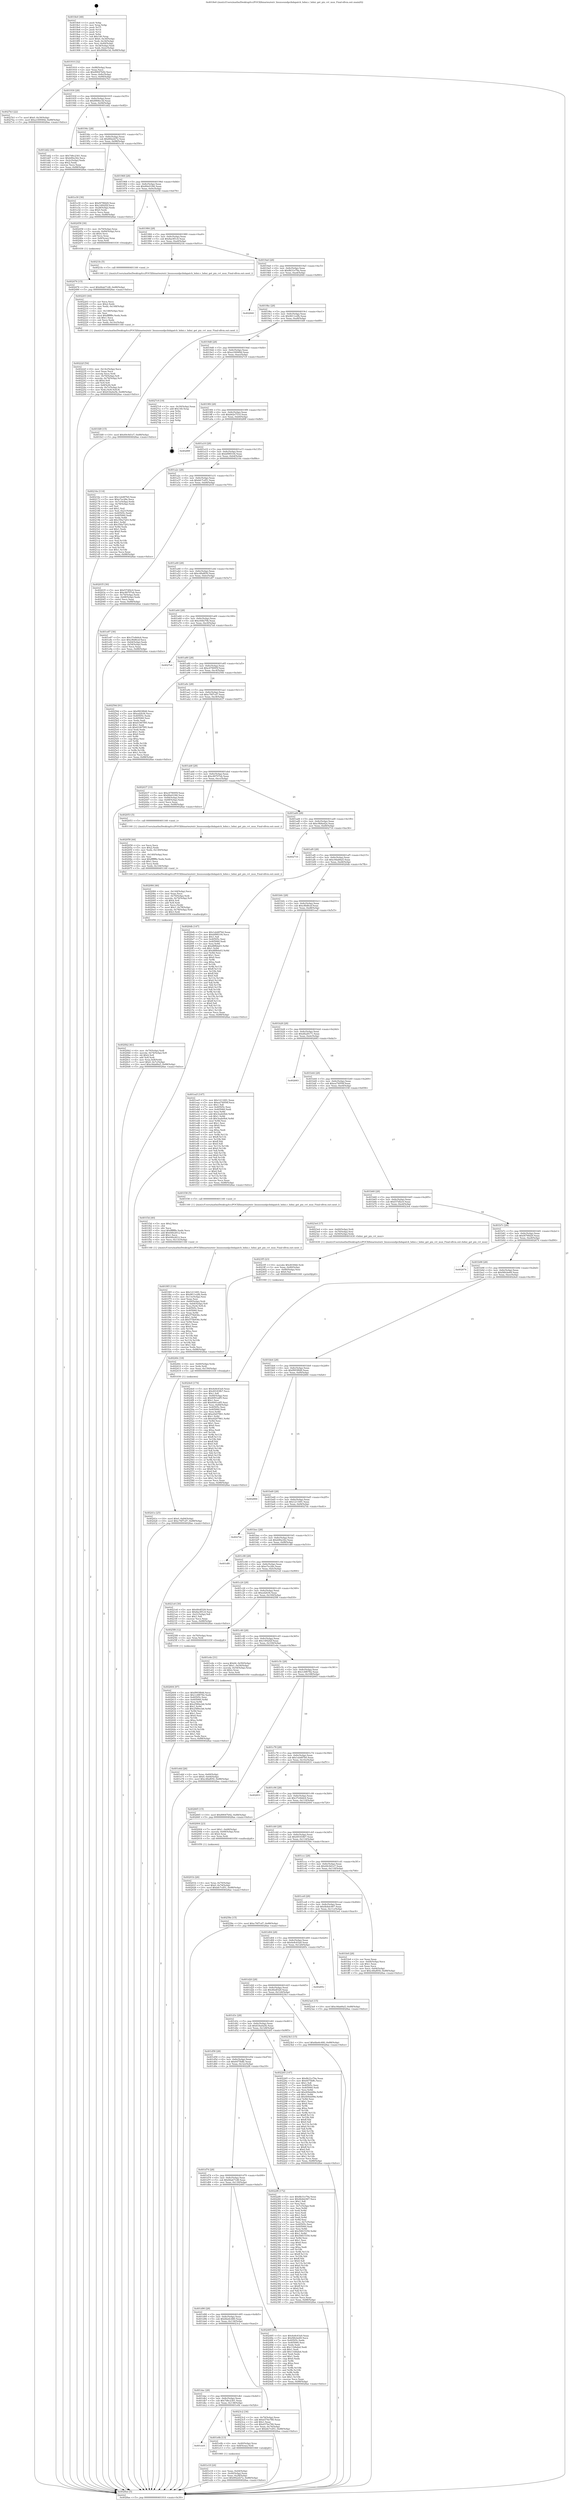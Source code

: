 digraph "0x4018e0" {
  label = "0x4018e0 (/mnt/c/Users/mathe/Desktop/tcc/POCII/binaries/extr_linuxsoundpcihdapatch_hdmi.c_hdmi_get_pin_cvt_mux_Final-ollvm.out::main(0))"
  labelloc = "t"
  node[shape=record]

  Entry [label="",width=0.3,height=0.3,shape=circle,fillcolor=black,style=filled]
  "0x401910" [label="{
     0x401910 [32]\l
     | [instrs]\l
     &nbsp;&nbsp;0x401910 \<+6\>: mov -0x88(%rbp),%eax\l
     &nbsp;&nbsp;0x401916 \<+2\>: mov %eax,%ecx\l
     &nbsp;&nbsp;0x401918 \<+6\>: sub $0x89047b92,%ecx\l
     &nbsp;&nbsp;0x40191e \<+6\>: mov %eax,-0x8c(%rbp)\l
     &nbsp;&nbsp;0x401924 \<+6\>: mov %ecx,-0x90(%rbp)\l
     &nbsp;&nbsp;0x40192a \<+6\>: je 00000000004027b3 \<main+0xed3\>\l
  }"]
  "0x4027b3" [label="{
     0x4027b3 [22]\l
     | [instrs]\l
     &nbsp;&nbsp;0x4027b3 \<+7\>: movl $0x0,-0x30(%rbp)\l
     &nbsp;&nbsp;0x4027ba \<+10\>: movl $0xa100949d,-0x88(%rbp)\l
     &nbsp;&nbsp;0x4027c4 \<+5\>: jmp 00000000004028ae \<main+0xfce\>\l
  }"]
  "0x401930" [label="{
     0x401930 [28]\l
     | [instrs]\l
     &nbsp;&nbsp;0x401930 \<+5\>: jmp 0000000000401935 \<main+0x55\>\l
     &nbsp;&nbsp;0x401935 \<+6\>: mov -0x8c(%rbp),%eax\l
     &nbsp;&nbsp;0x40193b \<+5\>: sub $0x890fec3d,%eax\l
     &nbsp;&nbsp;0x401940 \<+6\>: mov %eax,-0x94(%rbp)\l
     &nbsp;&nbsp;0x401946 \<+6\>: je 0000000000401dd2 \<main+0x4f2\>\l
  }"]
  Exit [label="",width=0.3,height=0.3,shape=circle,fillcolor=black,style=filled,peripheries=2]
  "0x401dd2" [label="{
     0x401dd2 [30]\l
     | [instrs]\l
     &nbsp;&nbsp;0x401dd2 \<+5\>: mov $0x7d6c2301,%eax\l
     &nbsp;&nbsp;0x401dd7 \<+5\>: mov $0xb90a342,%ecx\l
     &nbsp;&nbsp;0x401ddc \<+3\>: mov -0x2c(%rbp),%edx\l
     &nbsp;&nbsp;0x401ddf \<+3\>: cmp $0x2,%edx\l
     &nbsp;&nbsp;0x401de2 \<+3\>: cmovne %ecx,%eax\l
     &nbsp;&nbsp;0x401de5 \<+6\>: mov %eax,-0x88(%rbp)\l
     &nbsp;&nbsp;0x401deb \<+5\>: jmp 00000000004028ae \<main+0xfce\>\l
  }"]
  "0x40194c" [label="{
     0x40194c [28]\l
     | [instrs]\l
     &nbsp;&nbsp;0x40194c \<+5\>: jmp 0000000000401951 \<main+0x71\>\l
     &nbsp;&nbsp;0x401951 \<+6\>: mov -0x8c(%rbp),%eax\l
     &nbsp;&nbsp;0x401957 \<+5\>: sub $0x892ef272,%eax\l
     &nbsp;&nbsp;0x40195c \<+6\>: mov %eax,-0x98(%rbp)\l
     &nbsp;&nbsp;0x401962 \<+6\>: je 0000000000401e30 \<main+0x550\>\l
  }"]
  "0x4028ae" [label="{
     0x4028ae [5]\l
     | [instrs]\l
     &nbsp;&nbsp;0x4028ae \<+5\>: jmp 0000000000401910 \<main+0x30\>\l
  }"]
  "0x4018e0" [label="{
     0x4018e0 [48]\l
     | [instrs]\l
     &nbsp;&nbsp;0x4018e0 \<+1\>: push %rbp\l
     &nbsp;&nbsp;0x4018e1 \<+3\>: mov %rsp,%rbp\l
     &nbsp;&nbsp;0x4018e4 \<+2\>: push %r15\l
     &nbsp;&nbsp;0x4018e6 \<+2\>: push %r14\l
     &nbsp;&nbsp;0x4018e8 \<+2\>: push %r12\l
     &nbsp;&nbsp;0x4018ea \<+1\>: push %rbx\l
     &nbsp;&nbsp;0x4018eb \<+7\>: sub $0x140,%rsp\l
     &nbsp;&nbsp;0x4018f2 \<+7\>: movl $0x0,-0x30(%rbp)\l
     &nbsp;&nbsp;0x4018f9 \<+3\>: mov %edi,-0x34(%rbp)\l
     &nbsp;&nbsp;0x4018fc \<+4\>: mov %rsi,-0x40(%rbp)\l
     &nbsp;&nbsp;0x401900 \<+3\>: mov -0x34(%rbp),%edi\l
     &nbsp;&nbsp;0x401903 \<+3\>: mov %edi,-0x2c(%rbp)\l
     &nbsp;&nbsp;0x401906 \<+10\>: movl $0x890fec3d,-0x88(%rbp)\l
  }"]
  "0x402604" [label="{
     0x402604 [97]\l
     | [instrs]\l
     &nbsp;&nbsp;0x402604 \<+5\>: mov $0xf993f848,%ecx\l
     &nbsp;&nbsp;0x402609 \<+5\>: mov $0x1c6f6782,%edx\l
     &nbsp;&nbsp;0x40260e \<+7\>: mov 0x40505c,%esi\l
     &nbsp;&nbsp;0x402615 \<+8\>: mov 0x405060,%r8d\l
     &nbsp;&nbsp;0x40261d \<+3\>: mov %esi,%r9d\l
     &nbsp;&nbsp;0x402620 \<+7\>: add $0x2589ecb6,%r9d\l
     &nbsp;&nbsp;0x402627 \<+4\>: sub $0x1,%r9d\l
     &nbsp;&nbsp;0x40262b \<+7\>: sub $0x2589ecb6,%r9d\l
     &nbsp;&nbsp;0x402632 \<+4\>: imul %r9d,%esi\l
     &nbsp;&nbsp;0x402636 \<+3\>: and $0x1,%esi\l
     &nbsp;&nbsp;0x402639 \<+3\>: cmp $0x0,%esi\l
     &nbsp;&nbsp;0x40263c \<+4\>: sete %r10b\l
     &nbsp;&nbsp;0x402640 \<+4\>: cmp $0xa,%r8d\l
     &nbsp;&nbsp;0x402644 \<+4\>: setl %r11b\l
     &nbsp;&nbsp;0x402648 \<+3\>: mov %r10b,%bl\l
     &nbsp;&nbsp;0x40264b \<+3\>: and %r11b,%bl\l
     &nbsp;&nbsp;0x40264e \<+3\>: xor %r11b,%r10b\l
     &nbsp;&nbsp;0x402651 \<+3\>: or %r10b,%bl\l
     &nbsp;&nbsp;0x402654 \<+3\>: test $0x1,%bl\l
     &nbsp;&nbsp;0x402657 \<+3\>: cmovne %edx,%ecx\l
     &nbsp;&nbsp;0x40265a \<+6\>: mov %ecx,-0x88(%rbp)\l
     &nbsp;&nbsp;0x402660 \<+5\>: jmp 00000000004028ae \<main+0xfce\>\l
  }"]
  "0x401e30" [label="{
     0x401e30 [30]\l
     | [instrs]\l
     &nbsp;&nbsp;0x401e30 \<+5\>: mov $0xf479fd29,%eax\l
     &nbsp;&nbsp;0x401e35 \<+5\>: mov $0x14f42f2f,%ecx\l
     &nbsp;&nbsp;0x401e3a \<+3\>: mov -0x28(%rbp),%edx\l
     &nbsp;&nbsp;0x401e3d \<+3\>: cmp $0x0,%edx\l
     &nbsp;&nbsp;0x401e40 \<+3\>: cmove %ecx,%eax\l
     &nbsp;&nbsp;0x401e43 \<+6\>: mov %eax,-0x88(%rbp)\l
     &nbsp;&nbsp;0x401e49 \<+5\>: jmp 00000000004028ae \<main+0xfce\>\l
  }"]
  "0x401968" [label="{
     0x401968 [28]\l
     | [instrs]\l
     &nbsp;&nbsp;0x401968 \<+5\>: jmp 000000000040196d \<main+0x8d\>\l
     &nbsp;&nbsp;0x40196d \<+6\>: mov -0x8c(%rbp),%eax\l
     &nbsp;&nbsp;0x401973 \<+5\>: sub $0x89e01f46,%eax\l
     &nbsp;&nbsp;0x401978 \<+6\>: mov %eax,-0x9c(%rbp)\l
     &nbsp;&nbsp;0x40197e \<+6\>: je 0000000000402458 \<main+0xb78\>\l
  }"]
  "0x402476" [label="{
     0x402476 [15]\l
     | [instrs]\l
     &nbsp;&nbsp;0x402476 \<+10\>: movl $0x66ab71d8,-0x88(%rbp)\l
     &nbsp;&nbsp;0x402480 \<+5\>: jmp 00000000004028ae \<main+0xfce\>\l
  }"]
  "0x402458" [label="{
     0x402458 [30]\l
     | [instrs]\l
     &nbsp;&nbsp;0x402458 \<+4\>: mov -0x70(%rbp),%rax\l
     &nbsp;&nbsp;0x40245c \<+7\>: movslq -0x84(%rbp),%rcx\l
     &nbsp;&nbsp;0x402463 \<+4\>: shl $0x4,%rcx\l
     &nbsp;&nbsp;0x402467 \<+3\>: add %rcx,%rax\l
     &nbsp;&nbsp;0x40246a \<+4\>: mov 0x8(%rax),%rax\l
     &nbsp;&nbsp;0x40246e \<+3\>: mov %rax,%rdi\l
     &nbsp;&nbsp;0x402471 \<+5\>: call 0000000000401030 \<free@plt\>\l
     | [calls]\l
     &nbsp;&nbsp;0x401030 \{1\} (unknown)\l
  }"]
  "0x401984" [label="{
     0x401984 [28]\l
     | [instrs]\l
     &nbsp;&nbsp;0x401984 \<+5\>: jmp 0000000000401989 \<main+0xa9\>\l
     &nbsp;&nbsp;0x401989 \<+6\>: mov -0x8c(%rbp),%eax\l
     &nbsp;&nbsp;0x40198f \<+5\>: sub $0x8ac9f1c0,%eax\l
     &nbsp;&nbsp;0x401994 \<+6\>: mov %eax,-0xa0(%rbp)\l
     &nbsp;&nbsp;0x40199a \<+6\>: je 00000000004021fe \<main+0x91e\>\l
  }"]
  "0x40241e" [label="{
     0x40241e [25]\l
     | [instrs]\l
     &nbsp;&nbsp;0x40241e \<+10\>: movl $0x0,-0x84(%rbp)\l
     &nbsp;&nbsp;0x402428 \<+10\>: movl $0xc76f7cd7,-0x88(%rbp)\l
     &nbsp;&nbsp;0x402432 \<+5\>: jmp 00000000004028ae \<main+0xfce\>\l
  }"]
  "0x4021fe" [label="{
     0x4021fe [5]\l
     | [instrs]\l
     &nbsp;&nbsp;0x4021fe \<+5\>: call 0000000000401160 \<next_i\>\l
     | [calls]\l
     &nbsp;&nbsp;0x401160 \{1\} (/mnt/c/Users/mathe/Desktop/tcc/POCII/binaries/extr_linuxsoundpcihdapatch_hdmi.c_hdmi_get_pin_cvt_mux_Final-ollvm.out::next_i)\l
  }"]
  "0x4019a0" [label="{
     0x4019a0 [28]\l
     | [instrs]\l
     &nbsp;&nbsp;0x4019a0 \<+5\>: jmp 00000000004019a5 \<main+0xc5\>\l
     &nbsp;&nbsp;0x4019a5 \<+6\>: mov -0x8c(%rbp),%eax\l
     &nbsp;&nbsp;0x4019ab \<+5\>: sub $0x8b31e79a,%eax\l
     &nbsp;&nbsp;0x4019b0 \<+6\>: mov %eax,-0xa4(%rbp)\l
     &nbsp;&nbsp;0x4019b6 \<+6\>: je 0000000000402840 \<main+0xf60\>\l
  }"]
  "0x40240c" [label="{
     0x40240c [18]\l
     | [instrs]\l
     &nbsp;&nbsp;0x40240c \<+4\>: mov -0x60(%rbp),%rdx\l
     &nbsp;&nbsp;0x402410 \<+3\>: mov %rdx,%rdi\l
     &nbsp;&nbsp;0x402413 \<+6\>: mov %eax,-0x150(%rbp)\l
     &nbsp;&nbsp;0x402419 \<+5\>: call 0000000000401030 \<free@plt\>\l
     | [calls]\l
     &nbsp;&nbsp;0x401030 \{1\} (unknown)\l
  }"]
  "0x402840" [label="{
     0x402840\l
  }", style=dashed]
  "0x4019bc" [label="{
     0x4019bc [28]\l
     | [instrs]\l
     &nbsp;&nbsp;0x4019bc \<+5\>: jmp 00000000004019c1 \<main+0xe1\>\l
     &nbsp;&nbsp;0x4019c1 \<+6\>: mov -0x8c(%rbp),%eax\l
     &nbsp;&nbsp;0x4019c7 \<+5\>: sub $0x9611e2fb,%eax\l
     &nbsp;&nbsp;0x4019cc \<+6\>: mov %eax,-0xa8(%rbp)\l
     &nbsp;&nbsp;0x4019d2 \<+6\>: je 0000000000401fd9 \<main+0x6f9\>\l
  }"]
  "0x4023f5" [label="{
     0x4023f5 [23]\l
     | [instrs]\l
     &nbsp;&nbsp;0x4023f5 \<+10\>: movabs $0x4030b6,%rdi\l
     &nbsp;&nbsp;0x4023ff \<+3\>: mov %eax,-0x80(%rbp)\l
     &nbsp;&nbsp;0x402402 \<+3\>: mov -0x80(%rbp),%esi\l
     &nbsp;&nbsp;0x402405 \<+2\>: mov $0x0,%al\l
     &nbsp;&nbsp;0x402407 \<+5\>: call 0000000000401040 \<printf@plt\>\l
     | [calls]\l
     &nbsp;&nbsp;0x401040 \{1\} (unknown)\l
  }"]
  "0x401fd9" [label="{
     0x401fd9 [15]\l
     | [instrs]\l
     &nbsp;&nbsp;0x401fd9 \<+10\>: movl $0x49c9d1e7,-0x88(%rbp)\l
     &nbsp;&nbsp;0x401fe3 \<+5\>: jmp 00000000004028ae \<main+0xfce\>\l
  }"]
  "0x4019d8" [label="{
     0x4019d8 [28]\l
     | [instrs]\l
     &nbsp;&nbsp;0x4019d8 \<+5\>: jmp 00000000004019dd \<main+0xfd\>\l
     &nbsp;&nbsp;0x4019dd \<+6\>: mov -0x8c(%rbp),%eax\l
     &nbsp;&nbsp;0x4019e3 \<+5\>: sub $0xa100949d,%eax\l
     &nbsp;&nbsp;0x4019e8 \<+6\>: mov %eax,-0xac(%rbp)\l
     &nbsp;&nbsp;0x4019ee \<+6\>: je 00000000004027c9 \<main+0xee9\>\l
  }"]
  "0x40222f" [label="{
     0x40222f [54]\l
     | [instrs]\l
     &nbsp;&nbsp;0x40222f \<+6\>: mov -0x14c(%rbp),%ecx\l
     &nbsp;&nbsp;0x402235 \<+3\>: imul %eax,%ecx\l
     &nbsp;&nbsp;0x402238 \<+3\>: movslq %ecx,%rdi\l
     &nbsp;&nbsp;0x40223b \<+4\>: mov -0x70(%rbp),%r8\l
     &nbsp;&nbsp;0x40223f \<+4\>: movslq -0x74(%rbp),%r9\l
     &nbsp;&nbsp;0x402243 \<+4\>: shl $0x4,%r9\l
     &nbsp;&nbsp;0x402247 \<+3\>: add %r9,%r8\l
     &nbsp;&nbsp;0x40224a \<+4\>: mov 0x8(%r8),%r8\l
     &nbsp;&nbsp;0x40224e \<+4\>: movslq -0x7c(%rbp),%r9\l
     &nbsp;&nbsp;0x402252 \<+4\>: mov %rdi,(%r8,%r9,8)\l
     &nbsp;&nbsp;0x402256 \<+10\>: movl $0x634a0a5b,-0x88(%rbp)\l
     &nbsp;&nbsp;0x402260 \<+5\>: jmp 00000000004028ae \<main+0xfce\>\l
  }"]
  "0x4027c9" [label="{
     0x4027c9 [19]\l
     | [instrs]\l
     &nbsp;&nbsp;0x4027c9 \<+3\>: mov -0x30(%rbp),%eax\l
     &nbsp;&nbsp;0x4027cc \<+7\>: add $0x140,%rsp\l
     &nbsp;&nbsp;0x4027d3 \<+1\>: pop %rbx\l
     &nbsp;&nbsp;0x4027d4 \<+2\>: pop %r12\l
     &nbsp;&nbsp;0x4027d6 \<+2\>: pop %r14\l
     &nbsp;&nbsp;0x4027d8 \<+2\>: pop %r15\l
     &nbsp;&nbsp;0x4027da \<+1\>: pop %rbp\l
     &nbsp;&nbsp;0x4027db \<+1\>: ret\l
  }"]
  "0x4019f4" [label="{
     0x4019f4 [28]\l
     | [instrs]\l
     &nbsp;&nbsp;0x4019f4 \<+5\>: jmp 00000000004019f9 \<main+0x119\>\l
     &nbsp;&nbsp;0x4019f9 \<+6\>: mov -0x8c(%rbp),%eax\l
     &nbsp;&nbsp;0x4019ff \<+5\>: sub $0xb62e7510,%eax\l
     &nbsp;&nbsp;0x401a04 \<+6\>: mov %eax,-0xb0(%rbp)\l
     &nbsp;&nbsp;0x401a0a \<+6\>: je 000000000040289f \<main+0xfbf\>\l
  }"]
  "0x402203" [label="{
     0x402203 [44]\l
     | [instrs]\l
     &nbsp;&nbsp;0x402203 \<+2\>: xor %ecx,%ecx\l
     &nbsp;&nbsp;0x402205 \<+5\>: mov $0x2,%edx\l
     &nbsp;&nbsp;0x40220a \<+6\>: mov %edx,-0x148(%rbp)\l
     &nbsp;&nbsp;0x402210 \<+1\>: cltd\l
     &nbsp;&nbsp;0x402211 \<+6\>: mov -0x148(%rbp),%esi\l
     &nbsp;&nbsp;0x402217 \<+2\>: idiv %esi\l
     &nbsp;&nbsp;0x402219 \<+6\>: imul $0xfffffffe,%edx,%edx\l
     &nbsp;&nbsp;0x40221f \<+3\>: sub $0x1,%ecx\l
     &nbsp;&nbsp;0x402222 \<+2\>: sub %ecx,%edx\l
     &nbsp;&nbsp;0x402224 \<+6\>: mov %edx,-0x14c(%rbp)\l
     &nbsp;&nbsp;0x40222a \<+5\>: call 0000000000401160 \<next_i\>\l
     | [calls]\l
     &nbsp;&nbsp;0x401160 \{1\} (/mnt/c/Users/mathe/Desktop/tcc/POCII/binaries/extr_linuxsoundpcihdapatch_hdmi.c_hdmi_get_pin_cvt_mux_Final-ollvm.out::next_i)\l
  }"]
  "0x40289f" [label="{
     0x40289f\l
  }", style=dashed]
  "0x401a10" [label="{
     0x401a10 [28]\l
     | [instrs]\l
     &nbsp;&nbsp;0x401a10 \<+5\>: jmp 0000000000401a15 \<main+0x135\>\l
     &nbsp;&nbsp;0x401a15 \<+6\>: mov -0x8c(%rbp),%eax\l
     &nbsp;&nbsp;0x401a1b \<+5\>: sub $0xbf9f0104,%eax\l
     &nbsp;&nbsp;0x401a20 \<+6\>: mov %eax,-0xb4(%rbp)\l
     &nbsp;&nbsp;0x401a26 \<+6\>: je 000000000040216e \<main+0x88e\>\l
  }"]
  "0x4020b2" [label="{
     0x4020b2 [41]\l
     | [instrs]\l
     &nbsp;&nbsp;0x4020b2 \<+4\>: mov -0x70(%rbp),%rdi\l
     &nbsp;&nbsp;0x4020b6 \<+4\>: movslq -0x74(%rbp),%r8\l
     &nbsp;&nbsp;0x4020ba \<+4\>: shl $0x4,%r8\l
     &nbsp;&nbsp;0x4020be \<+3\>: add %r8,%rdi\l
     &nbsp;&nbsp;0x4020c1 \<+4\>: mov %rax,0x8(%rdi)\l
     &nbsp;&nbsp;0x4020c5 \<+7\>: movl $0x0,-0x7c(%rbp)\l
     &nbsp;&nbsp;0x4020cc \<+10\>: movl $0xc9da66a5,-0x88(%rbp)\l
     &nbsp;&nbsp;0x4020d6 \<+5\>: jmp 00000000004028ae \<main+0xfce\>\l
  }"]
  "0x40216e" [label="{
     0x40216e [114]\l
     | [instrs]\l
     &nbsp;&nbsp;0x40216e \<+5\>: mov $0x1eb487b0,%eax\l
     &nbsp;&nbsp;0x402173 \<+5\>: mov $0xe7ec28e,%ecx\l
     &nbsp;&nbsp;0x402178 \<+3\>: mov -0x7c(%rbp),%edx\l
     &nbsp;&nbsp;0x40217b \<+3\>: cmp -0x78(%rbp),%edx\l
     &nbsp;&nbsp;0x40217e \<+4\>: setl %sil\l
     &nbsp;&nbsp;0x402182 \<+4\>: and $0x1,%sil\l
     &nbsp;&nbsp;0x402186 \<+4\>: mov %sil,-0x21(%rbp)\l
     &nbsp;&nbsp;0x40218a \<+7\>: mov 0x40505c,%edx\l
     &nbsp;&nbsp;0x402191 \<+7\>: mov 0x405060,%edi\l
     &nbsp;&nbsp;0x402198 \<+3\>: mov %edx,%r8d\l
     &nbsp;&nbsp;0x40219b \<+7\>: add $0x356a7203,%r8d\l
     &nbsp;&nbsp;0x4021a2 \<+4\>: sub $0x1,%r8d\l
     &nbsp;&nbsp;0x4021a6 \<+7\>: sub $0x356a7203,%r8d\l
     &nbsp;&nbsp;0x4021ad \<+4\>: imul %r8d,%edx\l
     &nbsp;&nbsp;0x4021b1 \<+3\>: and $0x1,%edx\l
     &nbsp;&nbsp;0x4021b4 \<+3\>: cmp $0x0,%edx\l
     &nbsp;&nbsp;0x4021b7 \<+4\>: sete %sil\l
     &nbsp;&nbsp;0x4021bb \<+3\>: cmp $0xa,%edi\l
     &nbsp;&nbsp;0x4021be \<+4\>: setl %r9b\l
     &nbsp;&nbsp;0x4021c2 \<+3\>: mov %sil,%r10b\l
     &nbsp;&nbsp;0x4021c5 \<+3\>: and %r9b,%r10b\l
     &nbsp;&nbsp;0x4021c8 \<+3\>: xor %r9b,%sil\l
     &nbsp;&nbsp;0x4021cb \<+3\>: or %sil,%r10b\l
     &nbsp;&nbsp;0x4021ce \<+4\>: test $0x1,%r10b\l
     &nbsp;&nbsp;0x4021d2 \<+3\>: cmovne %ecx,%eax\l
     &nbsp;&nbsp;0x4021d5 \<+6\>: mov %eax,-0x88(%rbp)\l
     &nbsp;&nbsp;0x4021db \<+5\>: jmp 00000000004028ae \<main+0xfce\>\l
  }"]
  "0x401a2c" [label="{
     0x401a2c [28]\l
     | [instrs]\l
     &nbsp;&nbsp;0x401a2c \<+5\>: jmp 0000000000401a31 \<main+0x151\>\l
     &nbsp;&nbsp;0x401a31 \<+6\>: mov -0x8c(%rbp),%eax\l
     &nbsp;&nbsp;0x401a37 \<+5\>: sub $0xbfc7cd51,%eax\l
     &nbsp;&nbsp;0x401a3c \<+6\>: mov %eax,-0xb8(%rbp)\l
     &nbsp;&nbsp;0x401a42 \<+6\>: je 0000000000402035 \<main+0x755\>\l
  }"]
  "0x402084" [label="{
     0x402084 [46]\l
     | [instrs]\l
     &nbsp;&nbsp;0x402084 \<+6\>: mov -0x144(%rbp),%ecx\l
     &nbsp;&nbsp;0x40208a \<+3\>: imul %eax,%ecx\l
     &nbsp;&nbsp;0x40208d \<+4\>: mov -0x70(%rbp),%rdi\l
     &nbsp;&nbsp;0x402091 \<+4\>: movslq -0x74(%rbp),%r8\l
     &nbsp;&nbsp;0x402095 \<+4\>: shl $0x4,%r8\l
     &nbsp;&nbsp;0x402099 \<+3\>: add %r8,%rdi\l
     &nbsp;&nbsp;0x40209c \<+2\>: mov %ecx,(%rdi)\l
     &nbsp;&nbsp;0x40209e \<+7\>: movl $0x1,-0x78(%rbp)\l
     &nbsp;&nbsp;0x4020a5 \<+4\>: movslq -0x78(%rbp),%rdi\l
     &nbsp;&nbsp;0x4020a9 \<+4\>: shl $0x3,%rdi\l
     &nbsp;&nbsp;0x4020ad \<+5\>: call 0000000000401050 \<malloc@plt\>\l
     | [calls]\l
     &nbsp;&nbsp;0x401050 \{1\} (unknown)\l
  }"]
  "0x402035" [label="{
     0x402035 [30]\l
     | [instrs]\l
     &nbsp;&nbsp;0x402035 \<+5\>: mov $0xf37df2c0,%eax\l
     &nbsp;&nbsp;0x40203a \<+5\>: mov $0xc80707eb,%ecx\l
     &nbsp;&nbsp;0x40203f \<+3\>: mov -0x74(%rbp),%edx\l
     &nbsp;&nbsp;0x402042 \<+3\>: cmp -0x68(%rbp),%edx\l
     &nbsp;&nbsp;0x402045 \<+3\>: cmovl %ecx,%eax\l
     &nbsp;&nbsp;0x402048 \<+6\>: mov %eax,-0x88(%rbp)\l
     &nbsp;&nbsp;0x40204e \<+5\>: jmp 00000000004028ae \<main+0xfce\>\l
  }"]
  "0x401a48" [label="{
     0x401a48 [28]\l
     | [instrs]\l
     &nbsp;&nbsp;0x401a48 \<+5\>: jmp 0000000000401a4d \<main+0x16d\>\l
     &nbsp;&nbsp;0x401a4d \<+6\>: mov -0x8c(%rbp),%eax\l
     &nbsp;&nbsp;0x401a53 \<+5\>: sub $0xc48af650,%eax\l
     &nbsp;&nbsp;0x401a58 \<+6\>: mov %eax,-0xbc(%rbp)\l
     &nbsp;&nbsp;0x401a5e \<+6\>: je 0000000000401e87 \<main+0x5a7\>\l
  }"]
  "0x402058" [label="{
     0x402058 [44]\l
     | [instrs]\l
     &nbsp;&nbsp;0x402058 \<+2\>: xor %ecx,%ecx\l
     &nbsp;&nbsp;0x40205a \<+5\>: mov $0x2,%edx\l
     &nbsp;&nbsp;0x40205f \<+6\>: mov %edx,-0x140(%rbp)\l
     &nbsp;&nbsp;0x402065 \<+1\>: cltd\l
     &nbsp;&nbsp;0x402066 \<+6\>: mov -0x140(%rbp),%esi\l
     &nbsp;&nbsp;0x40206c \<+2\>: idiv %esi\l
     &nbsp;&nbsp;0x40206e \<+6\>: imul $0xfffffffe,%edx,%edx\l
     &nbsp;&nbsp;0x402074 \<+3\>: sub $0x1,%ecx\l
     &nbsp;&nbsp;0x402077 \<+2\>: sub %ecx,%edx\l
     &nbsp;&nbsp;0x402079 \<+6\>: mov %edx,-0x144(%rbp)\l
     &nbsp;&nbsp;0x40207f \<+5\>: call 0000000000401160 \<next_i\>\l
     | [calls]\l
     &nbsp;&nbsp;0x401160 \{1\} (/mnt/c/Users/mathe/Desktop/tcc/POCII/binaries/extr_linuxsoundpcihdapatch_hdmi.c_hdmi_get_pin_cvt_mux_Final-ollvm.out::next_i)\l
  }"]
  "0x401e87" [label="{
     0x401e87 [30]\l
     | [instrs]\l
     &nbsp;&nbsp;0x401e87 \<+5\>: mov $0x37e9ddc6,%eax\l
     &nbsp;&nbsp;0x401e8c \<+5\>: mov $0xcf6d8cef,%ecx\l
     &nbsp;&nbsp;0x401e91 \<+3\>: mov -0x64(%rbp),%edx\l
     &nbsp;&nbsp;0x401e94 \<+3\>: cmp -0x54(%rbp),%edx\l
     &nbsp;&nbsp;0x401e97 \<+3\>: cmovl %ecx,%eax\l
     &nbsp;&nbsp;0x401e9a \<+6\>: mov %eax,-0x88(%rbp)\l
     &nbsp;&nbsp;0x401ea0 \<+5\>: jmp 00000000004028ae \<main+0xfce\>\l
  }"]
  "0x401a64" [label="{
     0x401a64 [28]\l
     | [instrs]\l
     &nbsp;&nbsp;0x401a64 \<+5\>: jmp 0000000000401a69 \<main+0x189\>\l
     &nbsp;&nbsp;0x401a69 \<+6\>: mov -0x8c(%rbp),%eax\l
     &nbsp;&nbsp;0x401a6f \<+5\>: sub $0xc64fa70b,%eax\l
     &nbsp;&nbsp;0x401a74 \<+6\>: mov %eax,-0xc0(%rbp)\l
     &nbsp;&nbsp;0x401a7a \<+6\>: je 00000000004027a4 \<main+0xec4\>\l
  }"]
  "0x40201b" [label="{
     0x40201b [26]\l
     | [instrs]\l
     &nbsp;&nbsp;0x40201b \<+4\>: mov %rax,-0x70(%rbp)\l
     &nbsp;&nbsp;0x40201f \<+7\>: movl $0x0,-0x74(%rbp)\l
     &nbsp;&nbsp;0x402026 \<+10\>: movl $0xbfc7cd51,-0x88(%rbp)\l
     &nbsp;&nbsp;0x402030 \<+5\>: jmp 00000000004028ae \<main+0xfce\>\l
  }"]
  "0x4027a4" [label="{
     0x4027a4\l
  }", style=dashed]
  "0x401a80" [label="{
     0x401a80 [28]\l
     | [instrs]\l
     &nbsp;&nbsp;0x401a80 \<+5\>: jmp 0000000000401a85 \<main+0x1a5\>\l
     &nbsp;&nbsp;0x401a85 \<+6\>: mov -0x8c(%rbp),%eax\l
     &nbsp;&nbsp;0x401a8b \<+5\>: sub $0xc678095f,%eax\l
     &nbsp;&nbsp;0x401a90 \<+6\>: mov %eax,-0xc4(%rbp)\l
     &nbsp;&nbsp;0x401a96 \<+6\>: je 000000000040259d \<main+0xcbd\>\l
  }"]
  "0x401f65" [label="{
     0x401f65 [116]\l
     | [instrs]\l
     &nbsp;&nbsp;0x401f65 \<+5\>: mov $0x1211691,%ecx\l
     &nbsp;&nbsp;0x401f6a \<+5\>: mov $0x9611e2fb,%edx\l
     &nbsp;&nbsp;0x401f6f \<+6\>: mov -0x13c(%rbp),%esi\l
     &nbsp;&nbsp;0x401f75 \<+3\>: imul %eax,%esi\l
     &nbsp;&nbsp;0x401f78 \<+4\>: mov -0x60(%rbp),%rdi\l
     &nbsp;&nbsp;0x401f7c \<+4\>: movslq -0x64(%rbp),%r8\l
     &nbsp;&nbsp;0x401f80 \<+4\>: mov %esi,(%rdi,%r8,4)\l
     &nbsp;&nbsp;0x401f84 \<+7\>: mov 0x40505c,%eax\l
     &nbsp;&nbsp;0x401f8b \<+7\>: mov 0x405060,%esi\l
     &nbsp;&nbsp;0x401f92 \<+3\>: mov %eax,%r9d\l
     &nbsp;&nbsp;0x401f95 \<+7\>: add $0x575b936c,%r9d\l
     &nbsp;&nbsp;0x401f9c \<+4\>: sub $0x1,%r9d\l
     &nbsp;&nbsp;0x401fa0 \<+7\>: sub $0x575b936c,%r9d\l
     &nbsp;&nbsp;0x401fa7 \<+4\>: imul %r9d,%eax\l
     &nbsp;&nbsp;0x401fab \<+3\>: and $0x1,%eax\l
     &nbsp;&nbsp;0x401fae \<+3\>: cmp $0x0,%eax\l
     &nbsp;&nbsp;0x401fb1 \<+4\>: sete %r10b\l
     &nbsp;&nbsp;0x401fb5 \<+3\>: cmp $0xa,%esi\l
     &nbsp;&nbsp;0x401fb8 \<+4\>: setl %r11b\l
     &nbsp;&nbsp;0x401fbc \<+3\>: mov %r10b,%bl\l
     &nbsp;&nbsp;0x401fbf \<+3\>: and %r11b,%bl\l
     &nbsp;&nbsp;0x401fc2 \<+3\>: xor %r11b,%r10b\l
     &nbsp;&nbsp;0x401fc5 \<+3\>: or %r10b,%bl\l
     &nbsp;&nbsp;0x401fc8 \<+3\>: test $0x1,%bl\l
     &nbsp;&nbsp;0x401fcb \<+3\>: cmovne %edx,%ecx\l
     &nbsp;&nbsp;0x401fce \<+6\>: mov %ecx,-0x88(%rbp)\l
     &nbsp;&nbsp;0x401fd4 \<+5\>: jmp 00000000004028ae \<main+0xfce\>\l
  }"]
  "0x40259d" [label="{
     0x40259d [91]\l
     | [instrs]\l
     &nbsp;&nbsp;0x40259d \<+5\>: mov $0xf993f848,%eax\l
     &nbsp;&nbsp;0x4025a2 \<+5\>: mov $0xed2fcf4,%ecx\l
     &nbsp;&nbsp;0x4025a7 \<+7\>: mov 0x40505c,%edx\l
     &nbsp;&nbsp;0x4025ae \<+7\>: mov 0x405060,%esi\l
     &nbsp;&nbsp;0x4025b5 \<+2\>: mov %edx,%edi\l
     &nbsp;&nbsp;0x4025b7 \<+6\>: add $0x61067f95,%edi\l
     &nbsp;&nbsp;0x4025bd \<+3\>: sub $0x1,%edi\l
     &nbsp;&nbsp;0x4025c0 \<+6\>: sub $0x61067f95,%edi\l
     &nbsp;&nbsp;0x4025c6 \<+3\>: imul %edi,%edx\l
     &nbsp;&nbsp;0x4025c9 \<+3\>: and $0x1,%edx\l
     &nbsp;&nbsp;0x4025cc \<+3\>: cmp $0x0,%edx\l
     &nbsp;&nbsp;0x4025cf \<+4\>: sete %r8b\l
     &nbsp;&nbsp;0x4025d3 \<+3\>: cmp $0xa,%esi\l
     &nbsp;&nbsp;0x4025d6 \<+4\>: setl %r9b\l
     &nbsp;&nbsp;0x4025da \<+3\>: mov %r8b,%r10b\l
     &nbsp;&nbsp;0x4025dd \<+3\>: and %r9b,%r10b\l
     &nbsp;&nbsp;0x4025e0 \<+3\>: xor %r9b,%r8b\l
     &nbsp;&nbsp;0x4025e3 \<+3\>: or %r8b,%r10b\l
     &nbsp;&nbsp;0x4025e6 \<+4\>: test $0x1,%r10b\l
     &nbsp;&nbsp;0x4025ea \<+3\>: cmovne %ecx,%eax\l
     &nbsp;&nbsp;0x4025ed \<+6\>: mov %eax,-0x88(%rbp)\l
     &nbsp;&nbsp;0x4025f3 \<+5\>: jmp 00000000004028ae \<main+0xfce\>\l
  }"]
  "0x401a9c" [label="{
     0x401a9c [28]\l
     | [instrs]\l
     &nbsp;&nbsp;0x401a9c \<+5\>: jmp 0000000000401aa1 \<main+0x1c1\>\l
     &nbsp;&nbsp;0x401aa1 \<+6\>: mov -0x8c(%rbp),%eax\l
     &nbsp;&nbsp;0x401aa7 \<+5\>: sub $0xc76f7cd7,%eax\l
     &nbsp;&nbsp;0x401aac \<+6\>: mov %eax,-0xc8(%rbp)\l
     &nbsp;&nbsp;0x401ab2 \<+6\>: je 0000000000402437 \<main+0xb57\>\l
  }"]
  "0x401f3d" [label="{
     0x401f3d [40]\l
     | [instrs]\l
     &nbsp;&nbsp;0x401f3d \<+5\>: mov $0x2,%ecx\l
     &nbsp;&nbsp;0x401f42 \<+1\>: cltd\l
     &nbsp;&nbsp;0x401f43 \<+2\>: idiv %ecx\l
     &nbsp;&nbsp;0x401f45 \<+6\>: imul $0xfffffffe,%edx,%ecx\l
     &nbsp;&nbsp;0x401f4b \<+6\>: add $0x64fe2612,%ecx\l
     &nbsp;&nbsp;0x401f51 \<+3\>: add $0x1,%ecx\l
     &nbsp;&nbsp;0x401f54 \<+6\>: sub $0x64fe2612,%ecx\l
     &nbsp;&nbsp;0x401f5a \<+6\>: mov %ecx,-0x13c(%rbp)\l
     &nbsp;&nbsp;0x401f60 \<+5\>: call 0000000000401160 \<next_i\>\l
     | [calls]\l
     &nbsp;&nbsp;0x401160 \{1\} (/mnt/c/Users/mathe/Desktop/tcc/POCII/binaries/extr_linuxsoundpcihdapatch_hdmi.c_hdmi_get_pin_cvt_mux_Final-ollvm.out::next_i)\l
  }"]
  "0x402437" [label="{
     0x402437 [33]\l
     | [instrs]\l
     &nbsp;&nbsp;0x402437 \<+5\>: mov $0xc678095f,%eax\l
     &nbsp;&nbsp;0x40243c \<+5\>: mov $0x89e01f46,%ecx\l
     &nbsp;&nbsp;0x402441 \<+6\>: mov -0x84(%rbp),%edx\l
     &nbsp;&nbsp;0x402447 \<+3\>: cmp -0x68(%rbp),%edx\l
     &nbsp;&nbsp;0x40244a \<+3\>: cmovl %ecx,%eax\l
     &nbsp;&nbsp;0x40244d \<+6\>: mov %eax,-0x88(%rbp)\l
     &nbsp;&nbsp;0x402453 \<+5\>: jmp 00000000004028ae \<main+0xfce\>\l
  }"]
  "0x401ab8" [label="{
     0x401ab8 [28]\l
     | [instrs]\l
     &nbsp;&nbsp;0x401ab8 \<+5\>: jmp 0000000000401abd \<main+0x1dd\>\l
     &nbsp;&nbsp;0x401abd \<+6\>: mov -0x8c(%rbp),%eax\l
     &nbsp;&nbsp;0x401ac3 \<+5\>: sub $0xc80707eb,%eax\l
     &nbsp;&nbsp;0x401ac8 \<+6\>: mov %eax,-0xcc(%rbp)\l
     &nbsp;&nbsp;0x401ace \<+6\>: je 0000000000402053 \<main+0x773\>\l
  }"]
  "0x401e6d" [label="{
     0x401e6d [26]\l
     | [instrs]\l
     &nbsp;&nbsp;0x401e6d \<+4\>: mov %rax,-0x60(%rbp)\l
     &nbsp;&nbsp;0x401e71 \<+7\>: movl $0x0,-0x64(%rbp)\l
     &nbsp;&nbsp;0x401e78 \<+10\>: movl $0xc48af650,-0x88(%rbp)\l
     &nbsp;&nbsp;0x401e82 \<+5\>: jmp 00000000004028ae \<main+0xfce\>\l
  }"]
  "0x402053" [label="{
     0x402053 [5]\l
     | [instrs]\l
     &nbsp;&nbsp;0x402053 \<+5\>: call 0000000000401160 \<next_i\>\l
     | [calls]\l
     &nbsp;&nbsp;0x401160 \{1\} (/mnt/c/Users/mathe/Desktop/tcc/POCII/binaries/extr_linuxsoundpcihdapatch_hdmi.c_hdmi_get_pin_cvt_mux_Final-ollvm.out::next_i)\l
  }"]
  "0x401ad4" [label="{
     0x401ad4 [28]\l
     | [instrs]\l
     &nbsp;&nbsp;0x401ad4 \<+5\>: jmp 0000000000401ad9 \<main+0x1f9\>\l
     &nbsp;&nbsp;0x401ad9 \<+6\>: mov -0x8c(%rbp),%eax\l
     &nbsp;&nbsp;0x401adf \<+5\>: sub $0xc9b8a42e,%eax\l
     &nbsp;&nbsp;0x401ae4 \<+6\>: mov %eax,-0xd0(%rbp)\l
     &nbsp;&nbsp;0x401aea \<+6\>: je 0000000000402716 \<main+0xe36\>\l
  }"]
  "0x401e18" [label="{
     0x401e18 [24]\l
     | [instrs]\l
     &nbsp;&nbsp;0x401e18 \<+3\>: mov %eax,-0x44(%rbp)\l
     &nbsp;&nbsp;0x401e1b \<+3\>: mov -0x44(%rbp),%eax\l
     &nbsp;&nbsp;0x401e1e \<+3\>: mov %eax,-0x28(%rbp)\l
     &nbsp;&nbsp;0x401e21 \<+10\>: movl $0x892ef272,-0x88(%rbp)\l
     &nbsp;&nbsp;0x401e2b \<+5\>: jmp 00000000004028ae \<main+0xfce\>\l
  }"]
  "0x402716" [label="{
     0x402716\l
  }", style=dashed]
  "0x401af0" [label="{
     0x401af0 [28]\l
     | [instrs]\l
     &nbsp;&nbsp;0x401af0 \<+5\>: jmp 0000000000401af5 \<main+0x215\>\l
     &nbsp;&nbsp;0x401af5 \<+6\>: mov -0x8c(%rbp),%eax\l
     &nbsp;&nbsp;0x401afb \<+5\>: sub $0xc9da66a5,%eax\l
     &nbsp;&nbsp;0x401b00 \<+6\>: mov %eax,-0xd4(%rbp)\l
     &nbsp;&nbsp;0x401b06 \<+6\>: je 00000000004020db \<main+0x7fb\>\l
  }"]
  "0x401dc8" [label="{
     0x401dc8\l
  }", style=dashed]
  "0x4020db" [label="{
     0x4020db [147]\l
     | [instrs]\l
     &nbsp;&nbsp;0x4020db \<+5\>: mov $0x1eb487b0,%eax\l
     &nbsp;&nbsp;0x4020e0 \<+5\>: mov $0xbf9f0104,%ecx\l
     &nbsp;&nbsp;0x4020e5 \<+2\>: mov $0x1,%dl\l
     &nbsp;&nbsp;0x4020e7 \<+7\>: mov 0x40505c,%esi\l
     &nbsp;&nbsp;0x4020ee \<+7\>: mov 0x405060,%edi\l
     &nbsp;&nbsp;0x4020f5 \<+3\>: mov %esi,%r8d\l
     &nbsp;&nbsp;0x4020f8 \<+7\>: sub $0xd8f8da03,%r8d\l
     &nbsp;&nbsp;0x4020ff \<+4\>: sub $0x1,%r8d\l
     &nbsp;&nbsp;0x402103 \<+7\>: add $0xd8f8da03,%r8d\l
     &nbsp;&nbsp;0x40210a \<+4\>: imul %r8d,%esi\l
     &nbsp;&nbsp;0x40210e \<+3\>: and $0x1,%esi\l
     &nbsp;&nbsp;0x402111 \<+3\>: cmp $0x0,%esi\l
     &nbsp;&nbsp;0x402114 \<+4\>: sete %r9b\l
     &nbsp;&nbsp;0x402118 \<+3\>: cmp $0xa,%edi\l
     &nbsp;&nbsp;0x40211b \<+4\>: setl %r10b\l
     &nbsp;&nbsp;0x40211f \<+3\>: mov %r9b,%r11b\l
     &nbsp;&nbsp;0x402122 \<+4\>: xor $0xff,%r11b\l
     &nbsp;&nbsp;0x402126 \<+3\>: mov %r10b,%bl\l
     &nbsp;&nbsp;0x402129 \<+3\>: xor $0xff,%bl\l
     &nbsp;&nbsp;0x40212c \<+3\>: xor $0x0,%dl\l
     &nbsp;&nbsp;0x40212f \<+3\>: mov %r11b,%r14b\l
     &nbsp;&nbsp;0x402132 \<+4\>: and $0x0,%r14b\l
     &nbsp;&nbsp;0x402136 \<+3\>: and %dl,%r9b\l
     &nbsp;&nbsp;0x402139 \<+3\>: mov %bl,%r15b\l
     &nbsp;&nbsp;0x40213c \<+4\>: and $0x0,%r15b\l
     &nbsp;&nbsp;0x402140 \<+3\>: and %dl,%r10b\l
     &nbsp;&nbsp;0x402143 \<+3\>: or %r9b,%r14b\l
     &nbsp;&nbsp;0x402146 \<+3\>: or %r10b,%r15b\l
     &nbsp;&nbsp;0x402149 \<+3\>: xor %r15b,%r14b\l
     &nbsp;&nbsp;0x40214c \<+3\>: or %bl,%r11b\l
     &nbsp;&nbsp;0x40214f \<+4\>: xor $0xff,%r11b\l
     &nbsp;&nbsp;0x402153 \<+3\>: or $0x0,%dl\l
     &nbsp;&nbsp;0x402156 \<+3\>: and %dl,%r11b\l
     &nbsp;&nbsp;0x402159 \<+3\>: or %r11b,%r14b\l
     &nbsp;&nbsp;0x40215c \<+4\>: test $0x1,%r14b\l
     &nbsp;&nbsp;0x402160 \<+3\>: cmovne %ecx,%eax\l
     &nbsp;&nbsp;0x402163 \<+6\>: mov %eax,-0x88(%rbp)\l
     &nbsp;&nbsp;0x402169 \<+5\>: jmp 00000000004028ae \<main+0xfce\>\l
  }"]
  "0x401b0c" [label="{
     0x401b0c [28]\l
     | [instrs]\l
     &nbsp;&nbsp;0x401b0c \<+5\>: jmp 0000000000401b11 \<main+0x231\>\l
     &nbsp;&nbsp;0x401b11 \<+6\>: mov -0x8c(%rbp),%eax\l
     &nbsp;&nbsp;0x401b17 \<+5\>: sub $0xcf6d8cef,%eax\l
     &nbsp;&nbsp;0x401b1c \<+6\>: mov %eax,-0xd8(%rbp)\l
     &nbsp;&nbsp;0x401b22 \<+6\>: je 0000000000401ea5 \<main+0x5c5\>\l
  }"]
  "0x401e0b" [label="{
     0x401e0b [13]\l
     | [instrs]\l
     &nbsp;&nbsp;0x401e0b \<+4\>: mov -0x40(%rbp),%rax\l
     &nbsp;&nbsp;0x401e0f \<+4\>: mov 0x8(%rax),%rdi\l
     &nbsp;&nbsp;0x401e13 \<+5\>: call 0000000000401060 \<atoi@plt\>\l
     | [calls]\l
     &nbsp;&nbsp;0x401060 \{1\} (unknown)\l
  }"]
  "0x401ea5" [label="{
     0x401ea5 [147]\l
     | [instrs]\l
     &nbsp;&nbsp;0x401ea5 \<+5\>: mov $0x1211691,%eax\l
     &nbsp;&nbsp;0x401eaa \<+5\>: mov $0xea74959f,%ecx\l
     &nbsp;&nbsp;0x401eaf \<+2\>: mov $0x1,%dl\l
     &nbsp;&nbsp;0x401eb1 \<+7\>: mov 0x40505c,%esi\l
     &nbsp;&nbsp;0x401eb8 \<+7\>: mov 0x405060,%edi\l
     &nbsp;&nbsp;0x401ebf \<+3\>: mov %esi,%r8d\l
     &nbsp;&nbsp;0x401ec2 \<+7\>: add $0x3eafe0b4,%r8d\l
     &nbsp;&nbsp;0x401ec9 \<+4\>: sub $0x1,%r8d\l
     &nbsp;&nbsp;0x401ecd \<+7\>: sub $0x3eafe0b4,%r8d\l
     &nbsp;&nbsp;0x401ed4 \<+4\>: imul %r8d,%esi\l
     &nbsp;&nbsp;0x401ed8 \<+3\>: and $0x1,%esi\l
     &nbsp;&nbsp;0x401edb \<+3\>: cmp $0x0,%esi\l
     &nbsp;&nbsp;0x401ede \<+4\>: sete %r9b\l
     &nbsp;&nbsp;0x401ee2 \<+3\>: cmp $0xa,%edi\l
     &nbsp;&nbsp;0x401ee5 \<+4\>: setl %r10b\l
     &nbsp;&nbsp;0x401ee9 \<+3\>: mov %r9b,%r11b\l
     &nbsp;&nbsp;0x401eec \<+4\>: xor $0xff,%r11b\l
     &nbsp;&nbsp;0x401ef0 \<+3\>: mov %r10b,%bl\l
     &nbsp;&nbsp;0x401ef3 \<+3\>: xor $0xff,%bl\l
     &nbsp;&nbsp;0x401ef6 \<+3\>: xor $0x0,%dl\l
     &nbsp;&nbsp;0x401ef9 \<+3\>: mov %r11b,%r14b\l
     &nbsp;&nbsp;0x401efc \<+4\>: and $0x0,%r14b\l
     &nbsp;&nbsp;0x401f00 \<+3\>: and %dl,%r9b\l
     &nbsp;&nbsp;0x401f03 \<+3\>: mov %bl,%r15b\l
     &nbsp;&nbsp;0x401f06 \<+4\>: and $0x0,%r15b\l
     &nbsp;&nbsp;0x401f0a \<+3\>: and %dl,%r10b\l
     &nbsp;&nbsp;0x401f0d \<+3\>: or %r9b,%r14b\l
     &nbsp;&nbsp;0x401f10 \<+3\>: or %r10b,%r15b\l
     &nbsp;&nbsp;0x401f13 \<+3\>: xor %r15b,%r14b\l
     &nbsp;&nbsp;0x401f16 \<+3\>: or %bl,%r11b\l
     &nbsp;&nbsp;0x401f19 \<+4\>: xor $0xff,%r11b\l
     &nbsp;&nbsp;0x401f1d \<+3\>: or $0x0,%dl\l
     &nbsp;&nbsp;0x401f20 \<+3\>: and %dl,%r11b\l
     &nbsp;&nbsp;0x401f23 \<+3\>: or %r11b,%r14b\l
     &nbsp;&nbsp;0x401f26 \<+4\>: test $0x1,%r14b\l
     &nbsp;&nbsp;0x401f2a \<+3\>: cmovne %ecx,%eax\l
     &nbsp;&nbsp;0x401f2d \<+6\>: mov %eax,-0x88(%rbp)\l
     &nbsp;&nbsp;0x401f33 \<+5\>: jmp 00000000004028ae \<main+0xfce\>\l
  }"]
  "0x401b28" [label="{
     0x401b28 [28]\l
     | [instrs]\l
     &nbsp;&nbsp;0x401b28 \<+5\>: jmp 0000000000401b2d \<main+0x24d\>\l
     &nbsp;&nbsp;0x401b2d \<+6\>: mov -0x8c(%rbp),%eax\l
     &nbsp;&nbsp;0x401b33 \<+5\>: sub $0xdfa28171,%eax\l
     &nbsp;&nbsp;0x401b38 \<+6\>: mov %eax,-0xdc(%rbp)\l
     &nbsp;&nbsp;0x401b3e \<+6\>: je 0000000000402683 \<main+0xda3\>\l
  }"]
  "0x401dac" [label="{
     0x401dac [28]\l
     | [instrs]\l
     &nbsp;&nbsp;0x401dac \<+5\>: jmp 0000000000401db1 \<main+0x4d1\>\l
     &nbsp;&nbsp;0x401db1 \<+6\>: mov -0x8c(%rbp),%eax\l
     &nbsp;&nbsp;0x401db7 \<+5\>: sub $0x7d6c2301,%eax\l
     &nbsp;&nbsp;0x401dbc \<+6\>: mov %eax,-0x138(%rbp)\l
     &nbsp;&nbsp;0x401dc2 \<+6\>: je 0000000000401e0b \<main+0x52b\>\l
  }"]
  "0x402683" [label="{
     0x402683\l
  }", style=dashed]
  "0x401b44" [label="{
     0x401b44 [28]\l
     | [instrs]\l
     &nbsp;&nbsp;0x401b44 \<+5\>: jmp 0000000000401b49 \<main+0x269\>\l
     &nbsp;&nbsp;0x401b49 \<+6\>: mov -0x8c(%rbp),%eax\l
     &nbsp;&nbsp;0x401b4f \<+5\>: sub $0xea74959f,%eax\l
     &nbsp;&nbsp;0x401b54 \<+6\>: mov %eax,-0xe0(%rbp)\l
     &nbsp;&nbsp;0x401b5a \<+6\>: je 0000000000401f38 \<main+0x658\>\l
  }"]
  "0x4023c2" [label="{
     0x4023c2 [34]\l
     | [instrs]\l
     &nbsp;&nbsp;0x4023c2 \<+3\>: mov -0x74(%rbp),%eax\l
     &nbsp;&nbsp;0x4023c5 \<+5\>: add $0xd374e780,%eax\l
     &nbsp;&nbsp;0x4023ca \<+3\>: add $0x1,%eax\l
     &nbsp;&nbsp;0x4023cd \<+5\>: sub $0xd374e780,%eax\l
     &nbsp;&nbsp;0x4023d2 \<+3\>: mov %eax,-0x74(%rbp)\l
     &nbsp;&nbsp;0x4023d5 \<+10\>: movl $0xbfc7cd51,-0x88(%rbp)\l
     &nbsp;&nbsp;0x4023df \<+5\>: jmp 00000000004028ae \<main+0xfce\>\l
  }"]
  "0x401f38" [label="{
     0x401f38 [5]\l
     | [instrs]\l
     &nbsp;&nbsp;0x401f38 \<+5\>: call 0000000000401160 \<next_i\>\l
     | [calls]\l
     &nbsp;&nbsp;0x401160 \{1\} (/mnt/c/Users/mathe/Desktop/tcc/POCII/binaries/extr_linuxsoundpcihdapatch_hdmi.c_hdmi_get_pin_cvt_mux_Final-ollvm.out::next_i)\l
  }"]
  "0x401b60" [label="{
     0x401b60 [28]\l
     | [instrs]\l
     &nbsp;&nbsp;0x401b60 \<+5\>: jmp 0000000000401b65 \<main+0x285\>\l
     &nbsp;&nbsp;0x401b65 \<+6\>: mov -0x8c(%rbp),%eax\l
     &nbsp;&nbsp;0x401b6b \<+5\>: sub $0xf37df2c0,%eax\l
     &nbsp;&nbsp;0x401b70 \<+6\>: mov %eax,-0xe4(%rbp)\l
     &nbsp;&nbsp;0x401b76 \<+6\>: je 00000000004023e4 \<main+0xb04\>\l
  }"]
  "0x401d90" [label="{
     0x401d90 [28]\l
     | [instrs]\l
     &nbsp;&nbsp;0x401d90 \<+5\>: jmp 0000000000401d95 \<main+0x4b5\>\l
     &nbsp;&nbsp;0x401d95 \<+6\>: mov -0x8c(%rbp),%eax\l
     &nbsp;&nbsp;0x401d9b \<+5\>: sub $0x6be6c480,%eax\l
     &nbsp;&nbsp;0x401da0 \<+6\>: mov %eax,-0x134(%rbp)\l
     &nbsp;&nbsp;0x401da6 \<+6\>: je 00000000004023c2 \<main+0xae2\>\l
  }"]
  "0x4023e4" [label="{
     0x4023e4 [17]\l
     | [instrs]\l
     &nbsp;&nbsp;0x4023e4 \<+4\>: mov -0x60(%rbp),%rdi\l
     &nbsp;&nbsp;0x4023e8 \<+4\>: mov -0x70(%rbp),%rsi\l
     &nbsp;&nbsp;0x4023ec \<+4\>: mov -0x50(%rbp),%rdx\l
     &nbsp;&nbsp;0x4023f0 \<+5\>: call 0000000000401630 \<hdmi_get_pin_cvt_mux\>\l
     | [calls]\l
     &nbsp;&nbsp;0x401630 \{1\} (/mnt/c/Users/mathe/Desktop/tcc/POCII/binaries/extr_linuxsoundpcihdapatch_hdmi.c_hdmi_get_pin_cvt_mux_Final-ollvm.out::hdmi_get_pin_cvt_mux)\l
  }"]
  "0x401b7c" [label="{
     0x401b7c [28]\l
     | [instrs]\l
     &nbsp;&nbsp;0x401b7c \<+5\>: jmp 0000000000401b81 \<main+0x2a1\>\l
     &nbsp;&nbsp;0x401b81 \<+6\>: mov -0x8c(%rbp),%eax\l
     &nbsp;&nbsp;0x401b87 \<+5\>: sub $0xf479fd29,%eax\l
     &nbsp;&nbsp;0x401b8c \<+6\>: mov %eax,-0xe8(%rbp)\l
     &nbsp;&nbsp;0x401b92 \<+6\>: je 0000000000402674 \<main+0xd94\>\l
  }"]
  "0x402485" [label="{
     0x402485 [91]\l
     | [instrs]\l
     &nbsp;&nbsp;0x402485 \<+5\>: mov $0x4e8c63a9,%eax\l
     &nbsp;&nbsp;0x40248a \<+5\>: mov $0xf48cbe69,%ecx\l
     &nbsp;&nbsp;0x40248f \<+7\>: mov 0x40505c,%edx\l
     &nbsp;&nbsp;0x402496 \<+7\>: mov 0x405060,%esi\l
     &nbsp;&nbsp;0x40249d \<+2\>: mov %edx,%edi\l
     &nbsp;&nbsp;0x40249f \<+6\>: sub $0x11b8afa4,%edi\l
     &nbsp;&nbsp;0x4024a5 \<+3\>: sub $0x1,%edi\l
     &nbsp;&nbsp;0x4024a8 \<+6\>: add $0x11b8afa4,%edi\l
     &nbsp;&nbsp;0x4024ae \<+3\>: imul %edi,%edx\l
     &nbsp;&nbsp;0x4024b1 \<+3\>: and $0x1,%edx\l
     &nbsp;&nbsp;0x4024b4 \<+3\>: cmp $0x0,%edx\l
     &nbsp;&nbsp;0x4024b7 \<+4\>: sete %r8b\l
     &nbsp;&nbsp;0x4024bb \<+3\>: cmp $0xa,%esi\l
     &nbsp;&nbsp;0x4024be \<+4\>: setl %r9b\l
     &nbsp;&nbsp;0x4024c2 \<+3\>: mov %r8b,%r10b\l
     &nbsp;&nbsp;0x4024c5 \<+3\>: and %r9b,%r10b\l
     &nbsp;&nbsp;0x4024c8 \<+3\>: xor %r9b,%r8b\l
     &nbsp;&nbsp;0x4024cb \<+3\>: or %r8b,%r10b\l
     &nbsp;&nbsp;0x4024ce \<+4\>: test $0x1,%r10b\l
     &nbsp;&nbsp;0x4024d2 \<+3\>: cmovne %ecx,%eax\l
     &nbsp;&nbsp;0x4024d5 \<+6\>: mov %eax,-0x88(%rbp)\l
     &nbsp;&nbsp;0x4024db \<+5\>: jmp 00000000004028ae \<main+0xfce\>\l
  }"]
  "0x402674" [label="{
     0x402674\l
  }", style=dashed]
  "0x401b98" [label="{
     0x401b98 [28]\l
     | [instrs]\l
     &nbsp;&nbsp;0x401b98 \<+5\>: jmp 0000000000401b9d \<main+0x2bd\>\l
     &nbsp;&nbsp;0x401b9d \<+6\>: mov -0x8c(%rbp),%eax\l
     &nbsp;&nbsp;0x401ba3 \<+5\>: sub $0xf48cbe69,%eax\l
     &nbsp;&nbsp;0x401ba8 \<+6\>: mov %eax,-0xec(%rbp)\l
     &nbsp;&nbsp;0x401bae \<+6\>: je 00000000004024e0 \<main+0xc00\>\l
  }"]
  "0x401d74" [label="{
     0x401d74 [28]\l
     | [instrs]\l
     &nbsp;&nbsp;0x401d74 \<+5\>: jmp 0000000000401d79 \<main+0x499\>\l
     &nbsp;&nbsp;0x401d79 \<+6\>: mov -0x8c(%rbp),%eax\l
     &nbsp;&nbsp;0x401d7f \<+5\>: sub $0x66ab71d8,%eax\l
     &nbsp;&nbsp;0x401d84 \<+6\>: mov %eax,-0x130(%rbp)\l
     &nbsp;&nbsp;0x401d8a \<+6\>: je 0000000000402485 \<main+0xba5\>\l
  }"]
  "0x4024e0" [label="{
     0x4024e0 [174]\l
     | [instrs]\l
     &nbsp;&nbsp;0x4024e0 \<+5\>: mov $0x4e8c63a9,%eax\l
     &nbsp;&nbsp;0x4024e5 \<+5\>: mov $0x49183fb7,%ecx\l
     &nbsp;&nbsp;0x4024ea \<+2\>: mov $0x1,%dl\l
     &nbsp;&nbsp;0x4024ec \<+6\>: mov -0x84(%rbp),%esi\l
     &nbsp;&nbsp;0x4024f2 \<+6\>: sub $0x6091edf5,%esi\l
     &nbsp;&nbsp;0x4024f8 \<+3\>: add $0x1,%esi\l
     &nbsp;&nbsp;0x4024fb \<+6\>: add $0x6091edf5,%esi\l
     &nbsp;&nbsp;0x402501 \<+6\>: mov %esi,-0x84(%rbp)\l
     &nbsp;&nbsp;0x402507 \<+7\>: mov 0x40505c,%esi\l
     &nbsp;&nbsp;0x40250e \<+7\>: mov 0x405060,%edi\l
     &nbsp;&nbsp;0x402515 \<+3\>: mov %esi,%r8d\l
     &nbsp;&nbsp;0x402518 \<+7\>: add $0xe0207861,%r8d\l
     &nbsp;&nbsp;0x40251f \<+4\>: sub $0x1,%r8d\l
     &nbsp;&nbsp;0x402523 \<+7\>: sub $0xe0207861,%r8d\l
     &nbsp;&nbsp;0x40252a \<+4\>: imul %r8d,%esi\l
     &nbsp;&nbsp;0x40252e \<+3\>: and $0x1,%esi\l
     &nbsp;&nbsp;0x402531 \<+3\>: cmp $0x0,%esi\l
     &nbsp;&nbsp;0x402534 \<+4\>: sete %r9b\l
     &nbsp;&nbsp;0x402538 \<+3\>: cmp $0xa,%edi\l
     &nbsp;&nbsp;0x40253b \<+4\>: setl %r10b\l
     &nbsp;&nbsp;0x40253f \<+3\>: mov %r9b,%r11b\l
     &nbsp;&nbsp;0x402542 \<+4\>: xor $0xff,%r11b\l
     &nbsp;&nbsp;0x402546 \<+3\>: mov %r10b,%bl\l
     &nbsp;&nbsp;0x402549 \<+3\>: xor $0xff,%bl\l
     &nbsp;&nbsp;0x40254c \<+3\>: xor $0x0,%dl\l
     &nbsp;&nbsp;0x40254f \<+3\>: mov %r11b,%r14b\l
     &nbsp;&nbsp;0x402552 \<+4\>: and $0x0,%r14b\l
     &nbsp;&nbsp;0x402556 \<+3\>: and %dl,%r9b\l
     &nbsp;&nbsp;0x402559 \<+3\>: mov %bl,%r15b\l
     &nbsp;&nbsp;0x40255c \<+4\>: and $0x0,%r15b\l
     &nbsp;&nbsp;0x402560 \<+3\>: and %dl,%r10b\l
     &nbsp;&nbsp;0x402563 \<+3\>: or %r9b,%r14b\l
     &nbsp;&nbsp;0x402566 \<+3\>: or %r10b,%r15b\l
     &nbsp;&nbsp;0x402569 \<+3\>: xor %r15b,%r14b\l
     &nbsp;&nbsp;0x40256c \<+3\>: or %bl,%r11b\l
     &nbsp;&nbsp;0x40256f \<+4\>: xor $0xff,%r11b\l
     &nbsp;&nbsp;0x402573 \<+3\>: or $0x0,%dl\l
     &nbsp;&nbsp;0x402576 \<+3\>: and %dl,%r11b\l
     &nbsp;&nbsp;0x402579 \<+3\>: or %r11b,%r14b\l
     &nbsp;&nbsp;0x40257c \<+4\>: test $0x1,%r14b\l
     &nbsp;&nbsp;0x402580 \<+3\>: cmovne %ecx,%eax\l
     &nbsp;&nbsp;0x402583 \<+6\>: mov %eax,-0x88(%rbp)\l
     &nbsp;&nbsp;0x402589 \<+5\>: jmp 00000000004028ae \<main+0xfce\>\l
  }"]
  "0x401bb4" [label="{
     0x401bb4 [28]\l
     | [instrs]\l
     &nbsp;&nbsp;0x401bb4 \<+5\>: jmp 0000000000401bb9 \<main+0x2d9\>\l
     &nbsp;&nbsp;0x401bb9 \<+6\>: mov -0x8c(%rbp),%eax\l
     &nbsp;&nbsp;0x401bbf \<+5\>: sub $0xf993f848,%eax\l
     &nbsp;&nbsp;0x401bc4 \<+6\>: mov %eax,-0xf0(%rbp)\l
     &nbsp;&nbsp;0x401bca \<+6\>: je 0000000000402884 \<main+0xfa4\>\l
  }"]
  "0x4022f8" [label="{
     0x4022f8 [172]\l
     | [instrs]\l
     &nbsp;&nbsp;0x4022f8 \<+5\>: mov $0x8b31e79a,%eax\l
     &nbsp;&nbsp;0x4022fd \<+5\>: mov $0x4b4dc947,%ecx\l
     &nbsp;&nbsp;0x402302 \<+2\>: mov $0x1,%dl\l
     &nbsp;&nbsp;0x402304 \<+2\>: xor %esi,%esi\l
     &nbsp;&nbsp;0x402306 \<+3\>: mov -0x7c(%rbp),%edi\l
     &nbsp;&nbsp;0x402309 \<+3\>: mov %esi,%r8d\l
     &nbsp;&nbsp;0x40230c \<+3\>: sub %edi,%r8d\l
     &nbsp;&nbsp;0x40230f \<+2\>: mov %esi,%edi\l
     &nbsp;&nbsp;0x402311 \<+3\>: sub $0x1,%edi\l
     &nbsp;&nbsp;0x402314 \<+3\>: add %edi,%r8d\l
     &nbsp;&nbsp;0x402317 \<+3\>: sub %r8d,%esi\l
     &nbsp;&nbsp;0x40231a \<+3\>: mov %esi,-0x7c(%rbp)\l
     &nbsp;&nbsp;0x40231d \<+7\>: mov 0x40505c,%esi\l
     &nbsp;&nbsp;0x402324 \<+7\>: mov 0x405060,%edi\l
     &nbsp;&nbsp;0x40232b \<+3\>: mov %esi,%r8d\l
     &nbsp;&nbsp;0x40232e \<+7\>: add $0x50815350,%r8d\l
     &nbsp;&nbsp;0x402335 \<+4\>: sub $0x1,%r8d\l
     &nbsp;&nbsp;0x402339 \<+7\>: sub $0x50815350,%r8d\l
     &nbsp;&nbsp;0x402340 \<+4\>: imul %r8d,%esi\l
     &nbsp;&nbsp;0x402344 \<+3\>: and $0x1,%esi\l
     &nbsp;&nbsp;0x402347 \<+3\>: cmp $0x0,%esi\l
     &nbsp;&nbsp;0x40234a \<+4\>: sete %r9b\l
     &nbsp;&nbsp;0x40234e \<+3\>: cmp $0xa,%edi\l
     &nbsp;&nbsp;0x402351 \<+4\>: setl %r10b\l
     &nbsp;&nbsp;0x402355 \<+3\>: mov %r9b,%r11b\l
     &nbsp;&nbsp;0x402358 \<+4\>: xor $0xff,%r11b\l
     &nbsp;&nbsp;0x40235c \<+3\>: mov %r10b,%bl\l
     &nbsp;&nbsp;0x40235f \<+3\>: xor $0xff,%bl\l
     &nbsp;&nbsp;0x402362 \<+3\>: xor $0x0,%dl\l
     &nbsp;&nbsp;0x402365 \<+3\>: mov %r11b,%r14b\l
     &nbsp;&nbsp;0x402368 \<+4\>: and $0x0,%r14b\l
     &nbsp;&nbsp;0x40236c \<+3\>: and %dl,%r9b\l
     &nbsp;&nbsp;0x40236f \<+3\>: mov %bl,%r15b\l
     &nbsp;&nbsp;0x402372 \<+4\>: and $0x0,%r15b\l
     &nbsp;&nbsp;0x402376 \<+3\>: and %dl,%r10b\l
     &nbsp;&nbsp;0x402379 \<+3\>: or %r9b,%r14b\l
     &nbsp;&nbsp;0x40237c \<+3\>: or %r10b,%r15b\l
     &nbsp;&nbsp;0x40237f \<+3\>: xor %r15b,%r14b\l
     &nbsp;&nbsp;0x402382 \<+3\>: or %bl,%r11b\l
     &nbsp;&nbsp;0x402385 \<+4\>: xor $0xff,%r11b\l
     &nbsp;&nbsp;0x402389 \<+3\>: or $0x0,%dl\l
     &nbsp;&nbsp;0x40238c \<+3\>: and %dl,%r11b\l
     &nbsp;&nbsp;0x40238f \<+3\>: or %r11b,%r14b\l
     &nbsp;&nbsp;0x402392 \<+4\>: test $0x1,%r14b\l
     &nbsp;&nbsp;0x402396 \<+3\>: cmovne %ecx,%eax\l
     &nbsp;&nbsp;0x402399 \<+6\>: mov %eax,-0x88(%rbp)\l
     &nbsp;&nbsp;0x40239f \<+5\>: jmp 00000000004028ae \<main+0xfce\>\l
  }"]
  "0x402884" [label="{
     0x402884\l
  }", style=dashed]
  "0x401bd0" [label="{
     0x401bd0 [28]\l
     | [instrs]\l
     &nbsp;&nbsp;0x401bd0 \<+5\>: jmp 0000000000401bd5 \<main+0x2f5\>\l
     &nbsp;&nbsp;0x401bd5 \<+6\>: mov -0x8c(%rbp),%eax\l
     &nbsp;&nbsp;0x401bdb \<+5\>: sub $0x1211691,%eax\l
     &nbsp;&nbsp;0x401be0 \<+6\>: mov %eax,-0xf4(%rbp)\l
     &nbsp;&nbsp;0x401be6 \<+6\>: je 00000000004027dc \<main+0xefc\>\l
  }"]
  "0x401d58" [label="{
     0x401d58 [28]\l
     | [instrs]\l
     &nbsp;&nbsp;0x401d58 \<+5\>: jmp 0000000000401d5d \<main+0x47d\>\l
     &nbsp;&nbsp;0x401d5d \<+6\>: mov -0x8c(%rbp),%eax\l
     &nbsp;&nbsp;0x401d63 \<+5\>: sub $0x6475bffc,%eax\l
     &nbsp;&nbsp;0x401d68 \<+6\>: mov %eax,-0x12c(%rbp)\l
     &nbsp;&nbsp;0x401d6e \<+6\>: je 00000000004022f8 \<main+0xa18\>\l
  }"]
  "0x4027dc" [label="{
     0x4027dc\l
  }", style=dashed]
  "0x401bec" [label="{
     0x401bec [28]\l
     | [instrs]\l
     &nbsp;&nbsp;0x401bec \<+5\>: jmp 0000000000401bf1 \<main+0x311\>\l
     &nbsp;&nbsp;0x401bf1 \<+6\>: mov -0x8c(%rbp),%eax\l
     &nbsp;&nbsp;0x401bf7 \<+5\>: sub $0xb90a342,%eax\l
     &nbsp;&nbsp;0x401bfc \<+6\>: mov %eax,-0xf8(%rbp)\l
     &nbsp;&nbsp;0x401c02 \<+6\>: je 0000000000401df0 \<main+0x510\>\l
  }"]
  "0x402265" [label="{
     0x402265 [147]\l
     | [instrs]\l
     &nbsp;&nbsp;0x402265 \<+5\>: mov $0x8b31e79a,%eax\l
     &nbsp;&nbsp;0x40226a \<+5\>: mov $0x6475bffc,%ecx\l
     &nbsp;&nbsp;0x40226f \<+2\>: mov $0x1,%dl\l
     &nbsp;&nbsp;0x402271 \<+7\>: mov 0x40505c,%esi\l
     &nbsp;&nbsp;0x402278 \<+7\>: mov 0x405060,%edi\l
     &nbsp;&nbsp;0x40227f \<+3\>: mov %esi,%r8d\l
     &nbsp;&nbsp;0x402282 \<+7\>: add $0x409eb99e,%r8d\l
     &nbsp;&nbsp;0x402289 \<+4\>: sub $0x1,%r8d\l
     &nbsp;&nbsp;0x40228d \<+7\>: sub $0x409eb99e,%r8d\l
     &nbsp;&nbsp;0x402294 \<+4\>: imul %r8d,%esi\l
     &nbsp;&nbsp;0x402298 \<+3\>: and $0x1,%esi\l
     &nbsp;&nbsp;0x40229b \<+3\>: cmp $0x0,%esi\l
     &nbsp;&nbsp;0x40229e \<+4\>: sete %r9b\l
     &nbsp;&nbsp;0x4022a2 \<+3\>: cmp $0xa,%edi\l
     &nbsp;&nbsp;0x4022a5 \<+4\>: setl %r10b\l
     &nbsp;&nbsp;0x4022a9 \<+3\>: mov %r9b,%r11b\l
     &nbsp;&nbsp;0x4022ac \<+4\>: xor $0xff,%r11b\l
     &nbsp;&nbsp;0x4022b0 \<+3\>: mov %r10b,%bl\l
     &nbsp;&nbsp;0x4022b3 \<+3\>: xor $0xff,%bl\l
     &nbsp;&nbsp;0x4022b6 \<+3\>: xor $0x0,%dl\l
     &nbsp;&nbsp;0x4022b9 \<+3\>: mov %r11b,%r14b\l
     &nbsp;&nbsp;0x4022bc \<+4\>: and $0x0,%r14b\l
     &nbsp;&nbsp;0x4022c0 \<+3\>: and %dl,%r9b\l
     &nbsp;&nbsp;0x4022c3 \<+3\>: mov %bl,%r15b\l
     &nbsp;&nbsp;0x4022c6 \<+4\>: and $0x0,%r15b\l
     &nbsp;&nbsp;0x4022ca \<+3\>: and %dl,%r10b\l
     &nbsp;&nbsp;0x4022cd \<+3\>: or %r9b,%r14b\l
     &nbsp;&nbsp;0x4022d0 \<+3\>: or %r10b,%r15b\l
     &nbsp;&nbsp;0x4022d3 \<+3\>: xor %r15b,%r14b\l
     &nbsp;&nbsp;0x4022d6 \<+3\>: or %bl,%r11b\l
     &nbsp;&nbsp;0x4022d9 \<+4\>: xor $0xff,%r11b\l
     &nbsp;&nbsp;0x4022dd \<+3\>: or $0x0,%dl\l
     &nbsp;&nbsp;0x4022e0 \<+3\>: and %dl,%r11b\l
     &nbsp;&nbsp;0x4022e3 \<+3\>: or %r11b,%r14b\l
     &nbsp;&nbsp;0x4022e6 \<+4\>: test $0x1,%r14b\l
     &nbsp;&nbsp;0x4022ea \<+3\>: cmovne %ecx,%eax\l
     &nbsp;&nbsp;0x4022ed \<+6\>: mov %eax,-0x88(%rbp)\l
     &nbsp;&nbsp;0x4022f3 \<+5\>: jmp 00000000004028ae \<main+0xfce\>\l
  }"]
  "0x401df0" [label="{
     0x401df0\l
  }", style=dashed]
  "0x401c08" [label="{
     0x401c08 [28]\l
     | [instrs]\l
     &nbsp;&nbsp;0x401c08 \<+5\>: jmp 0000000000401c0d \<main+0x32d\>\l
     &nbsp;&nbsp;0x401c0d \<+6\>: mov -0x8c(%rbp),%eax\l
     &nbsp;&nbsp;0x401c13 \<+5\>: sub $0xe7ec28e,%eax\l
     &nbsp;&nbsp;0x401c18 \<+6\>: mov %eax,-0xfc(%rbp)\l
     &nbsp;&nbsp;0x401c1e \<+6\>: je 00000000004021e0 \<main+0x900\>\l
  }"]
  "0x401d3c" [label="{
     0x401d3c [28]\l
     | [instrs]\l
     &nbsp;&nbsp;0x401d3c \<+5\>: jmp 0000000000401d41 \<main+0x461\>\l
     &nbsp;&nbsp;0x401d41 \<+6\>: mov -0x8c(%rbp),%eax\l
     &nbsp;&nbsp;0x401d47 \<+5\>: sub $0x634a0a5b,%eax\l
     &nbsp;&nbsp;0x401d4c \<+6\>: mov %eax,-0x128(%rbp)\l
     &nbsp;&nbsp;0x401d52 \<+6\>: je 0000000000402265 \<main+0x985\>\l
  }"]
  "0x4021e0" [label="{
     0x4021e0 [30]\l
     | [instrs]\l
     &nbsp;&nbsp;0x4021e0 \<+5\>: mov $0x4fedf329,%eax\l
     &nbsp;&nbsp;0x4021e5 \<+5\>: mov $0x8ac9f1c0,%ecx\l
     &nbsp;&nbsp;0x4021ea \<+3\>: mov -0x21(%rbp),%dl\l
     &nbsp;&nbsp;0x4021ed \<+3\>: test $0x1,%dl\l
     &nbsp;&nbsp;0x4021f0 \<+3\>: cmovne %ecx,%eax\l
     &nbsp;&nbsp;0x4021f3 \<+6\>: mov %eax,-0x88(%rbp)\l
     &nbsp;&nbsp;0x4021f9 \<+5\>: jmp 00000000004028ae \<main+0xfce\>\l
  }"]
  "0x401c24" [label="{
     0x401c24 [28]\l
     | [instrs]\l
     &nbsp;&nbsp;0x401c24 \<+5\>: jmp 0000000000401c29 \<main+0x349\>\l
     &nbsp;&nbsp;0x401c29 \<+6\>: mov -0x8c(%rbp),%eax\l
     &nbsp;&nbsp;0x401c2f \<+5\>: sub $0xed2fcf4,%eax\l
     &nbsp;&nbsp;0x401c34 \<+6\>: mov %eax,-0x100(%rbp)\l
     &nbsp;&nbsp;0x401c3a \<+6\>: je 00000000004025f8 \<main+0xd18\>\l
  }"]
  "0x4023b3" [label="{
     0x4023b3 [15]\l
     | [instrs]\l
     &nbsp;&nbsp;0x4023b3 \<+10\>: movl $0x6be6c480,-0x88(%rbp)\l
     &nbsp;&nbsp;0x4023bd \<+5\>: jmp 00000000004028ae \<main+0xfce\>\l
  }"]
  "0x4025f8" [label="{
     0x4025f8 [12]\l
     | [instrs]\l
     &nbsp;&nbsp;0x4025f8 \<+4\>: mov -0x70(%rbp),%rax\l
     &nbsp;&nbsp;0x4025fc \<+3\>: mov %rax,%rdi\l
     &nbsp;&nbsp;0x4025ff \<+5\>: call 0000000000401030 \<free@plt\>\l
     | [calls]\l
     &nbsp;&nbsp;0x401030 \{1\} (unknown)\l
  }"]
  "0x401c40" [label="{
     0x401c40 [28]\l
     | [instrs]\l
     &nbsp;&nbsp;0x401c40 \<+5\>: jmp 0000000000401c45 \<main+0x365\>\l
     &nbsp;&nbsp;0x401c45 \<+6\>: mov -0x8c(%rbp),%eax\l
     &nbsp;&nbsp;0x401c4b \<+5\>: sub $0x14f42f2f,%eax\l
     &nbsp;&nbsp;0x401c50 \<+6\>: mov %eax,-0x104(%rbp)\l
     &nbsp;&nbsp;0x401c56 \<+6\>: je 0000000000401e4e \<main+0x56e\>\l
  }"]
  "0x401d20" [label="{
     0x401d20 [28]\l
     | [instrs]\l
     &nbsp;&nbsp;0x401d20 \<+5\>: jmp 0000000000401d25 \<main+0x445\>\l
     &nbsp;&nbsp;0x401d25 \<+6\>: mov -0x8c(%rbp),%eax\l
     &nbsp;&nbsp;0x401d2b \<+5\>: sub $0x4fedf329,%eax\l
     &nbsp;&nbsp;0x401d30 \<+6\>: mov %eax,-0x124(%rbp)\l
     &nbsp;&nbsp;0x401d36 \<+6\>: je 00000000004023b3 \<main+0xad3\>\l
  }"]
  "0x401e4e" [label="{
     0x401e4e [31]\l
     | [instrs]\l
     &nbsp;&nbsp;0x401e4e \<+8\>: movq $0x64,-0x50(%rbp)\l
     &nbsp;&nbsp;0x401e56 \<+7\>: movl $0x1,-0x54(%rbp)\l
     &nbsp;&nbsp;0x401e5d \<+4\>: movslq -0x54(%rbp),%rax\l
     &nbsp;&nbsp;0x401e61 \<+4\>: shl $0x2,%rax\l
     &nbsp;&nbsp;0x401e65 \<+3\>: mov %rax,%rdi\l
     &nbsp;&nbsp;0x401e68 \<+5\>: call 0000000000401050 \<malloc@plt\>\l
     | [calls]\l
     &nbsp;&nbsp;0x401050 \{1\} (unknown)\l
  }"]
  "0x401c5c" [label="{
     0x401c5c [28]\l
     | [instrs]\l
     &nbsp;&nbsp;0x401c5c \<+5\>: jmp 0000000000401c61 \<main+0x381\>\l
     &nbsp;&nbsp;0x401c61 \<+6\>: mov -0x8c(%rbp),%eax\l
     &nbsp;&nbsp;0x401c67 \<+5\>: sub $0x1c6f6782,%eax\l
     &nbsp;&nbsp;0x401c6c \<+6\>: mov %eax,-0x108(%rbp)\l
     &nbsp;&nbsp;0x401c72 \<+6\>: je 0000000000402665 \<main+0xd85\>\l
  }"]
  "0x40285c" [label="{
     0x40285c\l
  }", style=dashed]
  "0x402665" [label="{
     0x402665 [15]\l
     | [instrs]\l
     &nbsp;&nbsp;0x402665 \<+10\>: movl $0x89047b92,-0x88(%rbp)\l
     &nbsp;&nbsp;0x40266f \<+5\>: jmp 00000000004028ae \<main+0xfce\>\l
  }"]
  "0x401c78" [label="{
     0x401c78 [28]\l
     | [instrs]\l
     &nbsp;&nbsp;0x401c78 \<+5\>: jmp 0000000000401c7d \<main+0x39d\>\l
     &nbsp;&nbsp;0x401c7d \<+6\>: mov -0x8c(%rbp),%eax\l
     &nbsp;&nbsp;0x401c83 \<+5\>: sub $0x1eb487b0,%eax\l
     &nbsp;&nbsp;0x401c88 \<+6\>: mov %eax,-0x10c(%rbp)\l
     &nbsp;&nbsp;0x401c8e \<+6\>: je 0000000000402831 \<main+0xf51\>\l
  }"]
  "0x401d04" [label="{
     0x401d04 [28]\l
     | [instrs]\l
     &nbsp;&nbsp;0x401d04 \<+5\>: jmp 0000000000401d09 \<main+0x429\>\l
     &nbsp;&nbsp;0x401d09 \<+6\>: mov -0x8c(%rbp),%eax\l
     &nbsp;&nbsp;0x401d0f \<+5\>: sub $0x4e8c63a9,%eax\l
     &nbsp;&nbsp;0x401d14 \<+6\>: mov %eax,-0x120(%rbp)\l
     &nbsp;&nbsp;0x401d1a \<+6\>: je 000000000040285c \<main+0xf7c\>\l
  }"]
  "0x402831" [label="{
     0x402831\l
  }", style=dashed]
  "0x401c94" [label="{
     0x401c94 [28]\l
     | [instrs]\l
     &nbsp;&nbsp;0x401c94 \<+5\>: jmp 0000000000401c99 \<main+0x3b9\>\l
     &nbsp;&nbsp;0x401c99 \<+6\>: mov -0x8c(%rbp),%eax\l
     &nbsp;&nbsp;0x401c9f \<+5\>: sub $0x37e9ddc6,%eax\l
     &nbsp;&nbsp;0x401ca4 \<+6\>: mov %eax,-0x110(%rbp)\l
     &nbsp;&nbsp;0x401caa \<+6\>: je 0000000000402004 \<main+0x724\>\l
  }"]
  "0x4023a4" [label="{
     0x4023a4 [15]\l
     | [instrs]\l
     &nbsp;&nbsp;0x4023a4 \<+10\>: movl $0xc9da66a5,-0x88(%rbp)\l
     &nbsp;&nbsp;0x4023ae \<+5\>: jmp 00000000004028ae \<main+0xfce\>\l
  }"]
  "0x402004" [label="{
     0x402004 [23]\l
     | [instrs]\l
     &nbsp;&nbsp;0x402004 \<+7\>: movl $0x1,-0x68(%rbp)\l
     &nbsp;&nbsp;0x40200b \<+4\>: movslq -0x68(%rbp),%rax\l
     &nbsp;&nbsp;0x40200f \<+4\>: shl $0x4,%rax\l
     &nbsp;&nbsp;0x402013 \<+3\>: mov %rax,%rdi\l
     &nbsp;&nbsp;0x402016 \<+5\>: call 0000000000401050 \<malloc@plt\>\l
     | [calls]\l
     &nbsp;&nbsp;0x401050 \{1\} (unknown)\l
  }"]
  "0x401cb0" [label="{
     0x401cb0 [28]\l
     | [instrs]\l
     &nbsp;&nbsp;0x401cb0 \<+5\>: jmp 0000000000401cb5 \<main+0x3d5\>\l
     &nbsp;&nbsp;0x401cb5 \<+6\>: mov -0x8c(%rbp),%eax\l
     &nbsp;&nbsp;0x401cbb \<+5\>: sub $0x49183fb7,%eax\l
     &nbsp;&nbsp;0x401cc0 \<+6\>: mov %eax,-0x114(%rbp)\l
     &nbsp;&nbsp;0x401cc6 \<+6\>: je 000000000040258e \<main+0xcae\>\l
  }"]
  "0x401ce8" [label="{
     0x401ce8 [28]\l
     | [instrs]\l
     &nbsp;&nbsp;0x401ce8 \<+5\>: jmp 0000000000401ced \<main+0x40d\>\l
     &nbsp;&nbsp;0x401ced \<+6\>: mov -0x8c(%rbp),%eax\l
     &nbsp;&nbsp;0x401cf3 \<+5\>: sub $0x4b4dc947,%eax\l
     &nbsp;&nbsp;0x401cf8 \<+6\>: mov %eax,-0x11c(%rbp)\l
     &nbsp;&nbsp;0x401cfe \<+6\>: je 00000000004023a4 \<main+0xac4\>\l
  }"]
  "0x40258e" [label="{
     0x40258e [15]\l
     | [instrs]\l
     &nbsp;&nbsp;0x40258e \<+10\>: movl $0xc76f7cd7,-0x88(%rbp)\l
     &nbsp;&nbsp;0x402598 \<+5\>: jmp 00000000004028ae \<main+0xfce\>\l
  }"]
  "0x401ccc" [label="{
     0x401ccc [28]\l
     | [instrs]\l
     &nbsp;&nbsp;0x401ccc \<+5\>: jmp 0000000000401cd1 \<main+0x3f1\>\l
     &nbsp;&nbsp;0x401cd1 \<+6\>: mov -0x8c(%rbp),%eax\l
     &nbsp;&nbsp;0x401cd7 \<+5\>: sub $0x49c9d1e7,%eax\l
     &nbsp;&nbsp;0x401cdc \<+6\>: mov %eax,-0x118(%rbp)\l
     &nbsp;&nbsp;0x401ce2 \<+6\>: je 0000000000401fe8 \<main+0x708\>\l
  }"]
  "0x401fe8" [label="{
     0x401fe8 [28]\l
     | [instrs]\l
     &nbsp;&nbsp;0x401fe8 \<+2\>: xor %eax,%eax\l
     &nbsp;&nbsp;0x401fea \<+3\>: mov -0x64(%rbp),%ecx\l
     &nbsp;&nbsp;0x401fed \<+3\>: sub $0x1,%eax\l
     &nbsp;&nbsp;0x401ff0 \<+2\>: sub %eax,%ecx\l
     &nbsp;&nbsp;0x401ff2 \<+3\>: mov %ecx,-0x64(%rbp)\l
     &nbsp;&nbsp;0x401ff5 \<+10\>: movl $0xc48af650,-0x88(%rbp)\l
     &nbsp;&nbsp;0x401fff \<+5\>: jmp 00000000004028ae \<main+0xfce\>\l
  }"]
  Entry -> "0x4018e0" [label=" 1"]
  "0x401910" -> "0x4027b3" [label=" 1"]
  "0x401910" -> "0x401930" [label=" 37"]
  "0x4027c9" -> Exit [label=" 1"]
  "0x401930" -> "0x401dd2" [label=" 1"]
  "0x401930" -> "0x40194c" [label=" 36"]
  "0x401dd2" -> "0x4028ae" [label=" 1"]
  "0x4018e0" -> "0x401910" [label=" 1"]
  "0x4028ae" -> "0x401910" [label=" 37"]
  "0x4027b3" -> "0x4028ae" [label=" 1"]
  "0x40194c" -> "0x401e30" [label=" 1"]
  "0x40194c" -> "0x401968" [label=" 35"]
  "0x402665" -> "0x4028ae" [label=" 1"]
  "0x401968" -> "0x402458" [label=" 1"]
  "0x401968" -> "0x401984" [label=" 34"]
  "0x402604" -> "0x4028ae" [label=" 1"]
  "0x401984" -> "0x4021fe" [label=" 1"]
  "0x401984" -> "0x4019a0" [label=" 33"]
  "0x4025f8" -> "0x402604" [label=" 1"]
  "0x4019a0" -> "0x402840" [label=" 0"]
  "0x4019a0" -> "0x4019bc" [label=" 33"]
  "0x40259d" -> "0x4028ae" [label=" 1"]
  "0x4019bc" -> "0x401fd9" [label=" 1"]
  "0x4019bc" -> "0x4019d8" [label=" 32"]
  "0x40258e" -> "0x4028ae" [label=" 1"]
  "0x4019d8" -> "0x4027c9" [label=" 1"]
  "0x4019d8" -> "0x4019f4" [label=" 31"]
  "0x4024e0" -> "0x4028ae" [label=" 1"]
  "0x4019f4" -> "0x40289f" [label=" 0"]
  "0x4019f4" -> "0x401a10" [label=" 31"]
  "0x402485" -> "0x4028ae" [label=" 1"]
  "0x401a10" -> "0x40216e" [label=" 2"]
  "0x401a10" -> "0x401a2c" [label=" 29"]
  "0x402476" -> "0x4028ae" [label=" 1"]
  "0x401a2c" -> "0x402035" [label=" 2"]
  "0x401a2c" -> "0x401a48" [label=" 27"]
  "0x402458" -> "0x402476" [label=" 1"]
  "0x401a48" -> "0x401e87" [label=" 2"]
  "0x401a48" -> "0x401a64" [label=" 25"]
  "0x402437" -> "0x4028ae" [label=" 2"]
  "0x401a64" -> "0x4027a4" [label=" 0"]
  "0x401a64" -> "0x401a80" [label=" 25"]
  "0x40241e" -> "0x4028ae" [label=" 1"]
  "0x401a80" -> "0x40259d" [label=" 1"]
  "0x401a80" -> "0x401a9c" [label=" 24"]
  "0x40240c" -> "0x40241e" [label=" 1"]
  "0x401a9c" -> "0x402437" [label=" 2"]
  "0x401a9c" -> "0x401ab8" [label=" 22"]
  "0x4023f5" -> "0x40240c" [label=" 1"]
  "0x401ab8" -> "0x402053" [label=" 1"]
  "0x401ab8" -> "0x401ad4" [label=" 21"]
  "0x4023e4" -> "0x4023f5" [label=" 1"]
  "0x401ad4" -> "0x402716" [label=" 0"]
  "0x401ad4" -> "0x401af0" [label=" 21"]
  "0x4023c2" -> "0x4028ae" [label=" 1"]
  "0x401af0" -> "0x4020db" [label=" 2"]
  "0x401af0" -> "0x401b0c" [label=" 19"]
  "0x4023b3" -> "0x4028ae" [label=" 1"]
  "0x401b0c" -> "0x401ea5" [label=" 1"]
  "0x401b0c" -> "0x401b28" [label=" 18"]
  "0x4023a4" -> "0x4028ae" [label=" 1"]
  "0x401b28" -> "0x402683" [label=" 0"]
  "0x401b28" -> "0x401b44" [label=" 18"]
  "0x402265" -> "0x4028ae" [label=" 1"]
  "0x401b44" -> "0x401f38" [label=" 1"]
  "0x401b44" -> "0x401b60" [label=" 17"]
  "0x40222f" -> "0x4028ae" [label=" 1"]
  "0x401b60" -> "0x4023e4" [label=" 1"]
  "0x401b60" -> "0x401b7c" [label=" 16"]
  "0x4021fe" -> "0x402203" [label=" 1"]
  "0x401b7c" -> "0x402674" [label=" 0"]
  "0x401b7c" -> "0x401b98" [label=" 16"]
  "0x4021e0" -> "0x4028ae" [label=" 2"]
  "0x401b98" -> "0x4024e0" [label=" 1"]
  "0x401b98" -> "0x401bb4" [label=" 15"]
  "0x4020db" -> "0x4028ae" [label=" 2"]
  "0x401bb4" -> "0x402884" [label=" 0"]
  "0x401bb4" -> "0x401bd0" [label=" 15"]
  "0x4020b2" -> "0x4028ae" [label=" 1"]
  "0x401bd0" -> "0x4027dc" [label=" 0"]
  "0x401bd0" -> "0x401bec" [label=" 15"]
  "0x402058" -> "0x402084" [label=" 1"]
  "0x401bec" -> "0x401df0" [label=" 0"]
  "0x401bec" -> "0x401c08" [label=" 15"]
  "0x402053" -> "0x402058" [label=" 1"]
  "0x401c08" -> "0x4021e0" [label=" 2"]
  "0x401c08" -> "0x401c24" [label=" 13"]
  "0x40201b" -> "0x4028ae" [label=" 1"]
  "0x401c24" -> "0x4025f8" [label=" 1"]
  "0x401c24" -> "0x401c40" [label=" 12"]
  "0x402004" -> "0x40201b" [label=" 1"]
  "0x401c40" -> "0x401e4e" [label=" 1"]
  "0x401c40" -> "0x401c5c" [label=" 11"]
  "0x401fd9" -> "0x4028ae" [label=" 1"]
  "0x401c5c" -> "0x402665" [label=" 1"]
  "0x401c5c" -> "0x401c78" [label=" 10"]
  "0x401f65" -> "0x4028ae" [label=" 1"]
  "0x401c78" -> "0x402831" [label=" 0"]
  "0x401c78" -> "0x401c94" [label=" 10"]
  "0x401f38" -> "0x401f3d" [label=" 1"]
  "0x401c94" -> "0x402004" [label=" 1"]
  "0x401c94" -> "0x401cb0" [label=" 9"]
  "0x401ea5" -> "0x4028ae" [label=" 1"]
  "0x401cb0" -> "0x40258e" [label=" 1"]
  "0x401cb0" -> "0x401ccc" [label=" 8"]
  "0x401e6d" -> "0x4028ae" [label=" 1"]
  "0x401ccc" -> "0x401fe8" [label=" 1"]
  "0x401ccc" -> "0x401ce8" [label=" 7"]
  "0x401e87" -> "0x4028ae" [label=" 2"]
  "0x401ce8" -> "0x4023a4" [label=" 1"]
  "0x401ce8" -> "0x401d04" [label=" 6"]
  "0x401f3d" -> "0x401f65" [label=" 1"]
  "0x401d04" -> "0x40285c" [label=" 0"]
  "0x401d04" -> "0x401d20" [label=" 6"]
  "0x401fe8" -> "0x4028ae" [label=" 1"]
  "0x401d20" -> "0x4023b3" [label=" 1"]
  "0x401d20" -> "0x401d3c" [label=" 5"]
  "0x402035" -> "0x4028ae" [label=" 2"]
  "0x401d3c" -> "0x402265" [label=" 1"]
  "0x401d3c" -> "0x401d58" [label=" 4"]
  "0x402084" -> "0x4020b2" [label=" 1"]
  "0x401d58" -> "0x4022f8" [label=" 1"]
  "0x401d58" -> "0x401d74" [label=" 3"]
  "0x40216e" -> "0x4028ae" [label=" 2"]
  "0x401d74" -> "0x402485" [label=" 1"]
  "0x401d74" -> "0x401d90" [label=" 2"]
  "0x402203" -> "0x40222f" [label=" 1"]
  "0x401d90" -> "0x4023c2" [label=" 1"]
  "0x401d90" -> "0x401dac" [label=" 1"]
  "0x4022f8" -> "0x4028ae" [label=" 1"]
  "0x401dac" -> "0x401e0b" [label=" 1"]
  "0x401dac" -> "0x401dc8" [label=" 0"]
  "0x401e0b" -> "0x401e18" [label=" 1"]
  "0x401e18" -> "0x4028ae" [label=" 1"]
  "0x401e30" -> "0x4028ae" [label=" 1"]
  "0x401e4e" -> "0x401e6d" [label=" 1"]
}
